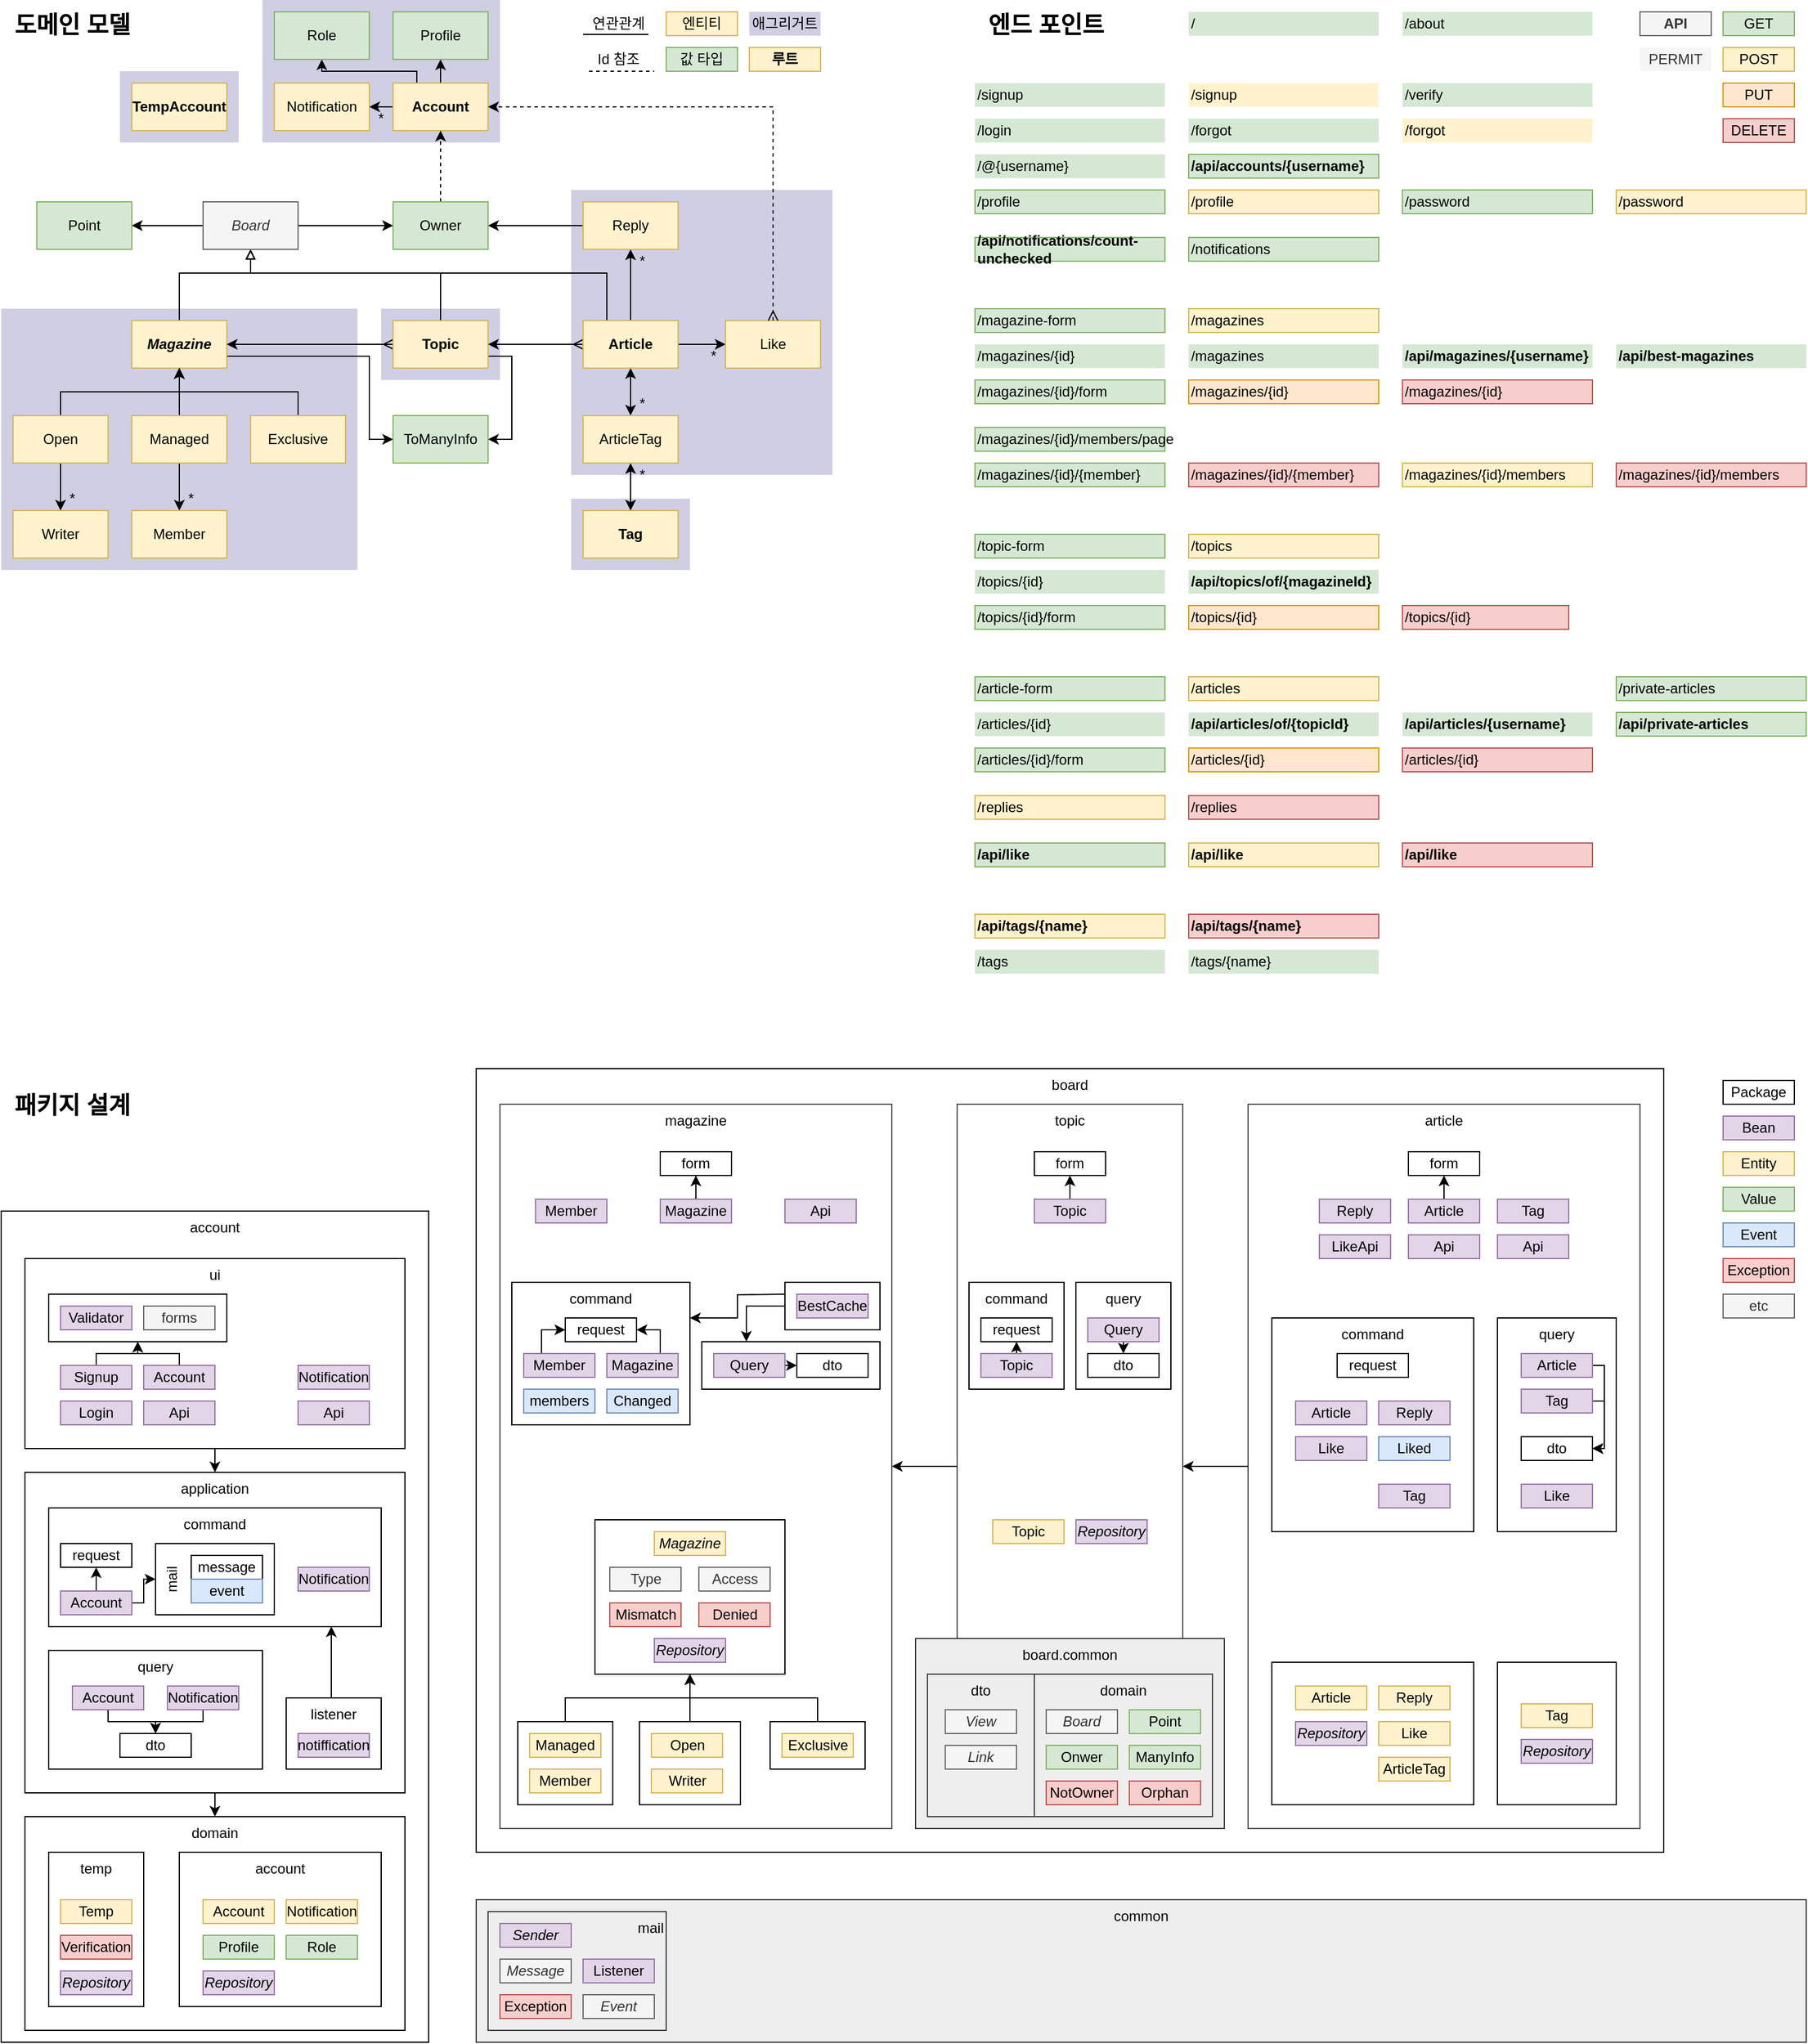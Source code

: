 <mxfile version="13.9.9" type="device"><diagram id="ZZNJzAvCKGJNHufnDKFV" name="Page-1"><mxGraphModel dx="1127" dy="630" grid="1" gridSize="10" guides="1" tooltips="1" connect="1" arrows="1" fold="1" page="1" pageScale="1" pageWidth="1600" pageHeight="900" math="0" shadow="0"><root><mxCell id="0"/><mxCell id="1" parent="0"/><mxCell id="pK3plaUY-_CS5rjRikKl-194" value="" style="rounded=0;whiteSpace=wrap;html=1;horizontal=1;verticalAlign=top;fillColor=#d0cee2;strokeColor=none;" parent="1" vertex="1"><mxGeometry x="260" y="40" width="200" height="120" as="geometry"/></mxCell><mxCell id="Lp5XusapAQbL7XT4OZvI-15" value="" style="rounded=0;whiteSpace=wrap;html=1;horizontal=1;verticalAlign=top;fillColor=#d0cee2;strokeColor=none;" parent="1" vertex="1"><mxGeometry x="520" y="460" width="100" height="60" as="geometry"/></mxCell><mxCell id="Lp5XusapAQbL7XT4OZvI-11" value="" style="rounded=0;whiteSpace=wrap;html=1;horizontal=1;verticalAlign=top;fillColor=#d0cee2;strokeColor=none;" parent="1" vertex="1"><mxGeometry x="520" y="200" width="220" height="240" as="geometry"/></mxCell><mxCell id="Lp5XusapAQbL7XT4OZvI-10" value="" style="rounded=0;whiteSpace=wrap;html=1;horizontal=1;verticalAlign=top;fillColor=#d0cee2;strokeColor=none;" parent="1" vertex="1"><mxGeometry x="360" y="300" width="100" height="60" as="geometry"/></mxCell><mxCell id="pK3plaUY-_CS5rjRikKl-26" value="board" style="rounded=0;whiteSpace=wrap;html=1;horizontal=1;verticalAlign=top;align=center;spacingLeft=0;" parent="1" vertex="1"><mxGeometry x="440" y="940" width="1000" height="660" as="geometry"/></mxCell><mxCell id="Lp5XusapAQbL7XT4OZvI-89" style="edgeStyle=orthogonalEdgeStyle;rounded=0;orthogonalLoop=1;jettySize=auto;html=1;exitX=0;exitY=0.5;exitDx=0;exitDy=0;entryX=1;entryY=0.5;entryDx=0;entryDy=0;startArrow=none;startFill=0;" parent="1" source="pK3plaUY-_CS5rjRikKl-41" target="pK3plaUY-_CS5rjRikKl-39" edge="1"><mxGeometry relative="1" as="geometry"/></mxCell><mxCell id="pK3plaUY-_CS5rjRikKl-41" value="topic" style="rounded=0;whiteSpace=wrap;html=1;horizontal=1;verticalAlign=top;opacity=70;" parent="1" vertex="1"><mxGeometry x="845" y="970" width="190" height="610" as="geometry"/></mxCell><mxCell id="pK3plaUY-_CS5rjRikKl-18" value="account" style="rounded=0;whiteSpace=wrap;html=1;horizontal=1;verticalAlign=top;" parent="1" vertex="1"><mxGeometry x="40" y="1060" width="360" height="700" as="geometry"/></mxCell><mxCell id="n-Appd4k0UnREagx-Lx7-6" value="application" style="rounded=0;whiteSpace=wrap;html=1;horizontal=1;verticalAlign=top;" parent="1" vertex="1"><mxGeometry x="60" y="1280" width="320" height="270" as="geometry"/></mxCell><mxCell id="5iCXmPPSmvp450GPV8Xc-37" value="query" style="rounded=0;whiteSpace=wrap;html=1;horizontal=1;verticalAlign=top;" parent="1" vertex="1"><mxGeometry x="80" y="1430" width="180" height="100" as="geometry"/></mxCell><mxCell id="5iCXmPPSmvp450GPV8Xc-36" style="edgeStyle=orthogonalEdgeStyle;rounded=0;orthogonalLoop=1;jettySize=auto;html=1;exitX=0.5;exitY=1;exitDx=0;exitDy=0;entryX=0.5;entryY=0;entryDx=0;entryDy=0;" parent="1" source="n-Appd4k0UnREagx-Lx7-6" target="pK3plaUY-_CS5rjRikKl-22" edge="1"><mxGeometry relative="1" as="geometry"/></mxCell><mxCell id="n-Appd4k0UnREagx-Lx7-7" value="command" style="rounded=0;whiteSpace=wrap;html=1;horizontal=1;verticalAlign=top;" parent="1" vertex="1"><mxGeometry x="80" y="1310" width="280" height="100" as="geometry"/></mxCell><mxCell id="Tngi1Fy2NmoNI1kwDpmV-29" value="" style="rounded=0;whiteSpace=wrap;html=1;horizontal=1;verticalAlign=top;fillColor=#d0cee2;strokeColor=none;" parent="1" vertex="1"><mxGeometry x="40" y="300" width="300" height="220" as="geometry"/></mxCell><mxCell id="pK3plaUY-_CS5rjRikKl-39" value="magazine" style="rounded=0;whiteSpace=wrap;html=1;horizontal=1;verticalAlign=top;opacity=70;" parent="1" vertex="1"><mxGeometry x="460" y="970" width="330" height="610" as="geometry"/></mxCell><mxCell id="pK3plaUY-_CS5rjRikKl-12" value="" style="rounded=0;whiteSpace=wrap;html=1;strokeColor=none;" parent="1" vertex="1"><mxGeometry x="1480" y="940" width="80" height="220" as="geometry"/></mxCell><mxCell id="bLUCcpAfqZSqvqKswfC0-164" style="edgeStyle=orthogonalEdgeStyle;rounded=0;orthogonalLoop=1;jettySize=auto;html=1;exitX=0.5;exitY=1;exitDx=0;exitDy=0;entryX=0.5;entryY=0;entryDx=0;entryDy=0;" parent="1" edge="1"><mxGeometry relative="1" as="geometry"><mxPoint x="690" y="165" as="sourcePoint"/></mxGeometry></mxCell><mxCell id="bLUCcpAfqZSqvqKswfC0-166" style="edgeStyle=orthogonalEdgeStyle;rounded=0;orthogonalLoop=1;jettySize=auto;html=1;exitX=0.5;exitY=1;exitDx=0;exitDy=0;entryX=0.5;entryY=0;entryDx=0;entryDy=0;" parent="1" edge="1"><mxGeometry relative="1" as="geometry"><mxPoint x="690" y="195" as="sourcePoint"/></mxGeometry></mxCell><mxCell id="pK3plaUY-_CS5rjRikKl-11" value="Bean" style="rounded=0;whiteSpace=wrap;html=1;strokeColor=#9673a6;fillColor=#e1d5e7;" parent="1" vertex="1"><mxGeometry x="1490" y="980" width="60" height="20" as="geometry"/></mxCell><mxCell id="pK3plaUY-_CS5rjRikKl-13" value="Exception" style="rounded=0;whiteSpace=wrap;html=1;strokeColor=#b85450;fillColor=#f8cecc;" parent="1" vertex="1"><mxGeometry x="1490" y="1100" width="60" height="20" as="geometry"/></mxCell><mxCell id="pK3plaUY-_CS5rjRikKl-14" value="Entity" style="rounded=0;whiteSpace=wrap;html=1;strokeColor=#d6b656;fillColor=#fff2cc;" parent="1" vertex="1"><mxGeometry x="1490" y="1010" width="60" height="20" as="geometry"/></mxCell><mxCell id="pK3plaUY-_CS5rjRikKl-15" value="Value" style="rounded=0;whiteSpace=wrap;html=1;strokeColor=#82b366;fillColor=#d5e8d4;" parent="1" vertex="1"><mxGeometry x="1490" y="1040" width="60" height="20" as="geometry"/></mxCell><mxCell id="pK3plaUY-_CS5rjRikKl-17" value="Event" style="rounded=0;whiteSpace=wrap;html=1;strokeColor=#6c8ebf;fillColor=#dae8fc;" parent="1" vertex="1"><mxGeometry x="1490" y="1070" width="60" height="20" as="geometry"/></mxCell><mxCell id="5iCXmPPSmvp450GPV8Xc-35" style="edgeStyle=orthogonalEdgeStyle;rounded=0;orthogonalLoop=1;jettySize=auto;html=1;exitX=0.5;exitY=1;exitDx=0;exitDy=0;entryX=0.5;entryY=0;entryDx=0;entryDy=0;" parent="1" source="pK3plaUY-_CS5rjRikKl-20" target="n-Appd4k0UnREagx-Lx7-6" edge="1"><mxGeometry relative="1" as="geometry"/></mxCell><mxCell id="pK3plaUY-_CS5rjRikKl-20" value="ui" style="rounded=0;whiteSpace=wrap;html=1;horizontal=1;verticalAlign=top;" parent="1" vertex="1"><mxGeometry x="60" y="1100" width="320" height="160" as="geometry"/></mxCell><mxCell id="pK3plaUY-_CS5rjRikKl-22" value="domain" style="rounded=0;whiteSpace=wrap;html=1;horizontal=1;verticalAlign=top;" parent="1" vertex="1"><mxGeometry x="60" y="1570" width="320" height="180" as="geometry"/></mxCell><mxCell id="Lp5XusapAQbL7XT4OZvI-90" style="edgeStyle=orthogonalEdgeStyle;rounded=0;orthogonalLoop=1;jettySize=auto;html=1;exitX=0;exitY=0.5;exitDx=0;exitDy=0;entryX=1;entryY=0.5;entryDx=0;entryDy=0;startArrow=none;startFill=0;" parent="1" source="pK3plaUY-_CS5rjRikKl-40" target="pK3plaUY-_CS5rjRikKl-41" edge="1"><mxGeometry relative="1" as="geometry"/></mxCell><mxCell id="pK3plaUY-_CS5rjRikKl-40" value="article" style="rounded=0;whiteSpace=wrap;html=1;horizontal=1;verticalAlign=top;opacity=70;" parent="1" vertex="1"><mxGeometry x="1090" y="970" width="330" height="610" as="geometry"/></mxCell><mxCell id="pK3plaUY-_CS5rjRikKl-42" value="board.common" style="rounded=0;whiteSpace=wrap;html=1;horizontal=1;verticalAlign=top;fillColor=#eeeeee;strokeColor=#36393d;" parent="1" vertex="1"><mxGeometry x="810" y="1420" width="260" height="160" as="geometry"/></mxCell><mxCell id="pK3plaUY-_CS5rjRikKl-45" value="Login" style="rounded=0;whiteSpace=wrap;html=1;strokeColor=#9673a6;fillColor=#e1d5e7;" parent="1" vertex="1"><mxGeometry x="90" y="1220" width="60" height="20" as="geometry"/></mxCell><mxCell id="Lp5XusapAQbL7XT4OZvI-24" style="edgeStyle=orthogonalEdgeStyle;rounded=0;orthogonalLoop=1;jettySize=auto;html=1;exitX=0.5;exitY=0;exitDx=0;exitDy=0;entryX=0.5;entryY=1;entryDx=0;entryDy=0;startArrow=none;startFill=0;" parent="1" source="pK3plaUY-_CS5rjRikKl-46" target="5iCXmPPSmvp450GPV8Xc-2" edge="1"><mxGeometry relative="1" as="geometry"><Array as="points"><mxPoint x="190" y="1180"/><mxPoint x="155" y="1180"/></Array></mxGeometry></mxCell><mxCell id="pK3plaUY-_CS5rjRikKl-46" value="Account" style="rounded=0;whiteSpace=wrap;html=1;strokeColor=#9673a6;fillColor=#e1d5e7;" parent="1" vertex="1"><mxGeometry x="160" y="1190" width="60" height="20" as="geometry"/></mxCell><mxCell id="5iCXmPPSmvp450GPV8Xc-10" style="edgeStyle=orthogonalEdgeStyle;rounded=0;orthogonalLoop=1;jettySize=auto;html=1;exitX=0.5;exitY=0;exitDx=0;exitDy=0;entryX=0.5;entryY=1;entryDx=0;entryDy=0;" parent="1" source="pK3plaUY-_CS5rjRikKl-51" target="5iCXmPPSmvp450GPV8Xc-5" edge="1"><mxGeometry relative="1" as="geometry"/></mxCell><mxCell id="Lp5XusapAQbL7XT4OZvI-49" style="edgeStyle=orthogonalEdgeStyle;rounded=0;orthogonalLoop=1;jettySize=auto;html=1;exitX=1;exitY=0.5;exitDx=0;exitDy=0;entryX=0;entryY=0.5;entryDx=0;entryDy=0;startArrow=none;startFill=0;" parent="1" source="pK3plaUY-_CS5rjRikKl-51" target="Lp5XusapAQbL7XT4OZvI-45" edge="1"><mxGeometry relative="1" as="geometry"><Array as="points"><mxPoint x="160" y="1390"/><mxPoint x="160" y="1370"/></Array></mxGeometry></mxCell><mxCell id="pK3plaUY-_CS5rjRikKl-51" value="Account" style="rounded=0;whiteSpace=wrap;html=1;strokeColor=#9673a6;fillColor=#e1d5e7;" parent="1" vertex="1"><mxGeometry x="90" y="1380" width="60" height="20" as="geometry"/></mxCell><mxCell id="pK3plaUY-_CS5rjRikKl-57" value="temp" style="rounded=0;whiteSpace=wrap;html=1;horizontal=1;verticalAlign=top;" parent="1" vertex="1"><mxGeometry x="80" y="1600" width="80" height="130" as="geometry"/></mxCell><mxCell id="pK3plaUY-_CS5rjRikKl-58" value="account" style="rounded=0;whiteSpace=wrap;html=1;horizontal=1;verticalAlign=top;" parent="1" vertex="1"><mxGeometry x="190" y="1600" width="170" height="130" as="geometry"/></mxCell><mxCell id="pK3plaUY-_CS5rjRikKl-59" value="Repository" style="rounded=0;whiteSpace=wrap;html=1;strokeColor=#9673a6;fillColor=#e1d5e7;fontStyle=2" parent="1" vertex="1"><mxGeometry x="90" y="1700" width="60" height="20" as="geometry"/></mxCell><mxCell id="pK3plaUY-_CS5rjRikKl-60" value="Temp" style="rounded=0;whiteSpace=wrap;html=1;strokeColor=#d6b656;fillColor=#fff2cc;" parent="1" vertex="1"><mxGeometry x="90" y="1640" width="60" height="20" as="geometry"/></mxCell><mxCell id="pK3plaUY-_CS5rjRikKl-61" value="Verification" style="rounded=0;whiteSpace=wrap;html=1;strokeColor=#b85450;fillColor=#f8cecc;" parent="1" vertex="1"><mxGeometry x="90" y="1670" width="60" height="20" as="geometry"/></mxCell><mxCell id="pK3plaUY-_CS5rjRikKl-64" value="Repository" style="rounded=0;whiteSpace=wrap;html=1;strokeColor=#9673a6;fillColor=#e1d5e7;fontStyle=2" parent="1" vertex="1"><mxGeometry x="210" y="1700" width="60" height="20" as="geometry"/></mxCell><mxCell id="pK3plaUY-_CS5rjRikKl-65" value="Account" style="rounded=0;whiteSpace=wrap;html=1;strokeColor=#d6b656;fillColor=#fff2cc;" parent="1" vertex="1"><mxGeometry x="210" y="1640" width="60" height="20" as="geometry"/></mxCell><mxCell id="pK3plaUY-_CS5rjRikKl-72" value="Role" style="rounded=0;whiteSpace=wrap;html=1;strokeColor=#82b366;fillColor=#d5e8d4;" parent="1" vertex="1"><mxGeometry x="280" y="1670" width="60" height="20" as="geometry"/></mxCell><mxCell id="pK3plaUY-_CS5rjRikKl-73" value="Profile" style="rounded=0;whiteSpace=wrap;html=1;strokeColor=#82b366;fillColor=#d5e8d4;" parent="1" vertex="1"><mxGeometry x="210" y="1670" width="60" height="20" as="geometry"/></mxCell><mxCell id="5iCXmPPSmvp450GPV8Xc-41" style="edgeStyle=orthogonalEdgeStyle;rounded=0;orthogonalLoop=1;jettySize=auto;html=1;exitX=0.5;exitY=0;exitDx=0;exitDy=0;entryX=0.5;entryY=1;entryDx=0;entryDy=0;" parent="1" source="pK3plaUY-_CS5rjRikKl-81" target="pK3plaUY-_CS5rjRikKl-85" edge="1"><mxGeometry relative="1" as="geometry"/></mxCell><mxCell id="pK3plaUY-_CS5rjRikKl-81" value="Magazine" style="rounded=0;whiteSpace=wrap;html=1;strokeColor=#9673a6;fillColor=#e1d5e7;" parent="1" vertex="1"><mxGeometry x="595" y="1050" width="60" height="20" as="geometry"/></mxCell><mxCell id="5iCXmPPSmvp450GPV8Xc-93" style="edgeStyle=orthogonalEdgeStyle;rounded=0;orthogonalLoop=1;jettySize=auto;html=1;exitX=0.5;exitY=0;exitDx=0;exitDy=0;entryX=0.5;entryY=1;entryDx=0;entryDy=0;" parent="1" source="pK3plaUY-_CS5rjRikKl-82" target="pK3plaUY-_CS5rjRikKl-86" edge="1"><mxGeometry relative="1" as="geometry"/></mxCell><mxCell id="pK3plaUY-_CS5rjRikKl-82" value="Topic" style="rounded=0;whiteSpace=wrap;html=1;strokeColor=#9673a6;fillColor=#e1d5e7;" parent="1" vertex="1"><mxGeometry x="910" y="1050" width="60" height="20" as="geometry"/></mxCell><mxCell id="5iCXmPPSmvp450GPV8Xc-94" style="edgeStyle=orthogonalEdgeStyle;rounded=0;orthogonalLoop=1;jettySize=auto;html=1;exitX=0.5;exitY=0;exitDx=0;exitDy=0;entryX=0.5;entryY=1;entryDx=0;entryDy=0;" parent="1" source="pK3plaUY-_CS5rjRikKl-83" target="pK3plaUY-_CS5rjRikKl-87" edge="1"><mxGeometry relative="1" as="geometry"/></mxCell><mxCell id="pK3plaUY-_CS5rjRikKl-83" value="Article" style="rounded=0;whiteSpace=wrap;html=1;strokeColor=#9673a6;fillColor=#e1d5e7;" parent="1" vertex="1"><mxGeometry x="1225" y="1050" width="60" height="20" as="geometry"/></mxCell><mxCell id="pK3plaUY-_CS5rjRikKl-84" value="Reply" style="rounded=0;whiteSpace=wrap;html=1;strokeColor=#9673a6;fillColor=#e1d5e7;" parent="1" vertex="1"><mxGeometry x="1150" y="1050" width="60" height="20" as="geometry"/></mxCell><mxCell id="pK3plaUY-_CS5rjRikKl-85" value="form" style="rounded=0;whiteSpace=wrap;html=1;" parent="1" vertex="1"><mxGeometry x="595" y="1010" width="60" height="20" as="geometry"/></mxCell><mxCell id="pK3plaUY-_CS5rjRikKl-86" value="form" style="rounded=0;whiteSpace=wrap;html=1;" parent="1" vertex="1"><mxGeometry x="910" y="1010" width="60" height="20" as="geometry"/></mxCell><mxCell id="pK3plaUY-_CS5rjRikKl-87" value="form" style="rounded=0;whiteSpace=wrap;html=1;" parent="1" vertex="1"><mxGeometry x="1225" y="1010" width="60" height="20" as="geometry"/></mxCell><mxCell id="pK3plaUY-_CS5rjRikKl-97" value="Topic" style="rounded=0;whiteSpace=wrap;html=1;strokeColor=#d6b656;fillColor=#fff2cc;" parent="1" vertex="1"><mxGeometry x="875" y="1320" width="60" height="20" as="geometry"/></mxCell><mxCell id="pK3plaUY-_CS5rjRikKl-102" value="Repository" style="rounded=0;whiteSpace=wrap;html=1;strokeColor=#9673a6;fillColor=#e1d5e7;fontStyle=2" parent="1" vertex="1"><mxGeometry x="945" y="1320" width="60" height="20" as="geometry"/></mxCell><mxCell id="Tngi1Fy2NmoNI1kwDpmV-25" style="edgeStyle=orthogonalEdgeStyle;rounded=0;orthogonalLoop=1;jettySize=auto;html=1;exitX=0.5;exitY=0;exitDx=0;exitDy=0;entryX=0.5;entryY=1;entryDx=0;entryDy=0;endArrow=block;endFill=0;" parent="1" source="pK3plaUY-_CS5rjRikKl-156" target="Tngi1Fy2NmoNI1kwDpmV-22" edge="1"><mxGeometry relative="1" as="geometry"><Array as="points"><mxPoint x="190" y="270"/><mxPoint x="250" y="270"/></Array></mxGeometry></mxCell><mxCell id="Lp5XusapAQbL7XT4OZvI-6" style="edgeStyle=orthogonalEdgeStyle;rounded=0;orthogonalLoop=1;jettySize=auto;html=1;exitX=1;exitY=0.75;exitDx=0;exitDy=0;entryX=0;entryY=0.5;entryDx=0;entryDy=0;startArrow=none;startFill=0;" parent="1" source="pK3plaUY-_CS5rjRikKl-156" target="w7T1JRzFDScQoqZ_-cZy-49" edge="1"><mxGeometry relative="1" as="geometry"><Array as="points"><mxPoint x="350" y="340"/><mxPoint x="350" y="410"/></Array></mxGeometry></mxCell><mxCell id="pK3plaUY-_CS5rjRikKl-156" value="Magazine" style="rounded=0;whiteSpace=wrap;html=1;strokeColor=#d6b656;fillColor=#fff2cc;fontStyle=3" parent="1" vertex="1"><mxGeometry x="150" y="310" width="80" height="40" as="geometry"/></mxCell><mxCell id="pK3plaUY-_CS5rjRikKl-162" style="edgeStyle=orthogonalEdgeStyle;rounded=0;orthogonalLoop=1;jettySize=auto;html=1;exitX=0;exitY=0.5;exitDx=0;exitDy=0;entryX=1;entryY=0.5;entryDx=0;entryDy=0;startArrow=ERmany;startFill=0;" parent="1" source="pK3plaUY-_CS5rjRikKl-157" target="pK3plaUY-_CS5rjRikKl-156" edge="1"><mxGeometry relative="1" as="geometry"/></mxCell><mxCell id="Tngi1Fy2NmoNI1kwDpmV-26" style="edgeStyle=orthogonalEdgeStyle;rounded=0;orthogonalLoop=1;jettySize=auto;html=1;exitX=0.5;exitY=0;exitDx=0;exitDy=0;entryX=0.5;entryY=1;entryDx=0;entryDy=0;endArrow=block;endFill=0;" parent="1" source="pK3plaUY-_CS5rjRikKl-157" target="Tngi1Fy2NmoNI1kwDpmV-22" edge="1"><mxGeometry relative="1" as="geometry"><Array as="points"><mxPoint x="410" y="270"/><mxPoint x="250" y="270"/></Array></mxGeometry></mxCell><mxCell id="Lp5XusapAQbL7XT4OZvI-7" style="edgeStyle=orthogonalEdgeStyle;rounded=0;orthogonalLoop=1;jettySize=auto;html=1;exitX=1;exitY=0.75;exitDx=0;exitDy=0;entryX=1;entryY=0.5;entryDx=0;entryDy=0;startArrow=none;startFill=0;" parent="1" source="pK3plaUY-_CS5rjRikKl-157" target="w7T1JRzFDScQoqZ_-cZy-49" edge="1"><mxGeometry relative="1" as="geometry"/></mxCell><mxCell id="pK3plaUY-_CS5rjRikKl-157" value="Topic" style="rounded=0;whiteSpace=wrap;html=1;strokeColor=#d6b656;fillColor=#fff2cc;fontStyle=1" parent="1" vertex="1"><mxGeometry x="370" y="310" width="80" height="40" as="geometry"/></mxCell><mxCell id="pK3plaUY-_CS5rjRikKl-164" style="edgeStyle=orthogonalEdgeStyle;rounded=0;orthogonalLoop=1;jettySize=auto;html=1;exitX=0;exitY=0.5;exitDx=0;exitDy=0;entryX=1;entryY=0.5;entryDx=0;entryDy=0;startArrow=ERmany;startFill=0;" parent="1" source="pK3plaUY-_CS5rjRikKl-158" target="pK3plaUY-_CS5rjRikKl-157" edge="1"><mxGeometry relative="1" as="geometry"/></mxCell><mxCell id="pK3plaUY-_CS5rjRikKl-186" style="edgeStyle=orthogonalEdgeStyle;rounded=0;orthogonalLoop=1;jettySize=auto;html=1;exitX=1;exitY=0.5;exitDx=0;exitDy=0;entryX=0;entryY=0.5;entryDx=0;entryDy=0;startArrow=none;startFill=0;" parent="1" source="pK3plaUY-_CS5rjRikKl-158" target="pK3plaUY-_CS5rjRikKl-159" edge="1"><mxGeometry relative="1" as="geometry"/></mxCell><mxCell id="Tngi1Fy2NmoNI1kwDpmV-27" style="edgeStyle=orthogonalEdgeStyle;rounded=0;orthogonalLoop=1;jettySize=auto;html=1;exitX=0.25;exitY=0;exitDx=0;exitDy=0;entryX=0.5;entryY=1;entryDx=0;entryDy=0;endArrow=block;endFill=0;" parent="1" source="pK3plaUY-_CS5rjRikKl-158" target="Tngi1Fy2NmoNI1kwDpmV-22" edge="1"><mxGeometry relative="1" as="geometry"><Array as="points"><mxPoint x="550" y="270"/><mxPoint x="250" y="270"/></Array></mxGeometry></mxCell><mxCell id="Lp5XusapAQbL7XT4OZvI-1" style="edgeStyle=orthogonalEdgeStyle;rounded=0;orthogonalLoop=1;jettySize=auto;html=1;exitX=0.5;exitY=0;exitDx=0;exitDy=0;entryX=0.5;entryY=1;entryDx=0;entryDy=0;" parent="1" source="pK3plaUY-_CS5rjRikKl-158" target="pK3plaUY-_CS5rjRikKl-171" edge="1"><mxGeometry relative="1" as="geometry"/></mxCell><mxCell id="Lp5XusapAQbL7XT4OZvI-13" style="edgeStyle=orthogonalEdgeStyle;rounded=0;orthogonalLoop=1;jettySize=auto;html=1;exitX=0.5;exitY=1;exitDx=0;exitDy=0;entryX=0.5;entryY=0;entryDx=0;entryDy=0;startArrow=classic;startFill=1;" parent="1" source="pK3plaUY-_CS5rjRikKl-158" target="pK3plaUY-_CS5rjRikKl-174" edge="1"><mxGeometry relative="1" as="geometry"/></mxCell><mxCell id="pK3plaUY-_CS5rjRikKl-158" value="Article" style="rounded=0;whiteSpace=wrap;html=1;strokeColor=#d6b656;fillColor=#fff2cc;fontStyle=1" parent="1" vertex="1"><mxGeometry x="530" y="310" width="80" height="40" as="geometry"/></mxCell><mxCell id="pK3plaUY-_CS5rjRikKl-159" value="Like" style="rounded=0;whiteSpace=wrap;html=1;strokeColor=#d6b656;fillColor=#fff2cc;" parent="1" vertex="1"><mxGeometry x="650" y="310" width="80" height="40" as="geometry"/></mxCell><mxCell id="w7T1JRzFDScQoqZ_-cZy-60" style="edgeStyle=orthogonalEdgeStyle;rounded=0;orthogonalLoop=1;jettySize=auto;html=1;exitX=0.5;exitY=0;exitDx=0;exitDy=0;entryX=0.5;entryY=1;entryDx=0;entryDy=0;startArrow=none;startFill=0;endArrow=classic;endFill=1;" parent="1" source="pK3plaUY-_CS5rjRikKl-166" target="w7T1JRzFDScQoqZ_-cZy-46" edge="1"><mxGeometry relative="1" as="geometry"/></mxCell><mxCell id="Lp5XusapAQbL7XT4OZvI-17" style="edgeStyle=orthogonalEdgeStyle;rounded=0;orthogonalLoop=1;jettySize=auto;html=1;exitX=0;exitY=0.5;exitDx=0;exitDy=0;entryX=1;entryY=0.5;entryDx=0;entryDy=0;startArrow=none;startFill=0;" parent="1" source="pK3plaUY-_CS5rjRikKl-166" target="pK3plaUY-_CS5rjRikKl-170" edge="1"><mxGeometry relative="1" as="geometry"/></mxCell><mxCell id="Lp5XusapAQbL7XT4OZvI-20" style="edgeStyle=orthogonalEdgeStyle;rounded=0;orthogonalLoop=1;jettySize=auto;html=1;exitX=0.25;exitY=0;exitDx=0;exitDy=0;entryX=0.5;entryY=1;entryDx=0;entryDy=0;startArrow=none;startFill=0;" parent="1" source="pK3plaUY-_CS5rjRikKl-166" target="Lp5XusapAQbL7XT4OZvI-19" edge="1"><mxGeometry relative="1" as="geometry"><Array as="points"><mxPoint x="390" y="100"/><mxPoint x="310" y="100"/></Array></mxGeometry></mxCell><mxCell id="pK3plaUY-_CS5rjRikKl-166" value="Account" style="rounded=0;whiteSpace=wrap;html=1;strokeColor=#d6b656;fillColor=#fff2cc;fontStyle=1" parent="1" vertex="1"><mxGeometry x="370" y="110" width="80" height="40" as="geometry"/></mxCell><mxCell id="pK3plaUY-_CS5rjRikKl-170" value="Notification" style="rounded=0;whiteSpace=wrap;html=1;strokeColor=#d6b656;fillColor=#fff2cc;fontStyle=0" parent="1" vertex="1"><mxGeometry x="270" y="110" width="80" height="40" as="geometry"/></mxCell><mxCell id="pK3plaUY-_CS5rjRikKl-190" style="edgeStyle=orthogonalEdgeStyle;rounded=0;orthogonalLoop=1;jettySize=auto;html=1;exitX=0.5;exitY=0;exitDx=0;exitDy=0;startArrow=ERmany;startFill=0;entryX=1;entryY=0.5;entryDx=0;entryDy=0;dashed=1;" parent="1" source="pK3plaUY-_CS5rjRikKl-159" target="pK3plaUY-_CS5rjRikKl-166" edge="1"><mxGeometry relative="1" as="geometry"><mxPoint x="510" y="130.353" as="targetPoint"/></mxGeometry></mxCell><mxCell id="Lp5XusapAQbL7XT4OZvI-12" style="edgeStyle=orthogonalEdgeStyle;rounded=0;orthogonalLoop=1;jettySize=auto;html=1;exitX=0;exitY=0.5;exitDx=0;exitDy=0;entryX=1;entryY=0.5;entryDx=0;entryDy=0;startArrow=none;startFill=0;" parent="1" source="pK3plaUY-_CS5rjRikKl-171" target="Tngi1Fy2NmoNI1kwDpmV-23" edge="1"><mxGeometry relative="1" as="geometry"/></mxCell><mxCell id="pK3plaUY-_CS5rjRikKl-171" value="Reply" style="rounded=0;whiteSpace=wrap;html=1;strokeColor=#d6b656;fillColor=#fff2cc;fontStyle=0" parent="1" vertex="1"><mxGeometry x="530" y="210" width="80" height="40" as="geometry"/></mxCell><mxCell id="pK3plaUY-_CS5rjRikKl-172" value="Tag" style="rounded=0;whiteSpace=wrap;html=1;strokeColor=#d6b656;fillColor=#fff2cc;fontStyle=1" parent="1" vertex="1"><mxGeometry x="530" y="470" width="80" height="40" as="geometry"/></mxCell><mxCell id="Lp5XusapAQbL7XT4OZvI-14" style="edgeStyle=orthogonalEdgeStyle;rounded=0;orthogonalLoop=1;jettySize=auto;html=1;exitX=0.5;exitY=1;exitDx=0;exitDy=0;entryX=0.5;entryY=0;entryDx=0;entryDy=0;startArrow=classic;startFill=1;" parent="1" source="pK3plaUY-_CS5rjRikKl-174" target="pK3plaUY-_CS5rjRikKl-172" edge="1"><mxGeometry relative="1" as="geometry"/></mxCell><mxCell id="pK3plaUY-_CS5rjRikKl-174" value="ArticleTag" style="rounded=0;whiteSpace=wrap;html=1;strokeColor=#d6b656;fillColor=#fff2cc;" parent="1" vertex="1"><mxGeometry x="530" y="390" width="80" height="40" as="geometry"/></mxCell><mxCell id="pK3plaUY-_CS5rjRikKl-203" value="" style="rounded=0;whiteSpace=wrap;html=1;horizontal=1;verticalAlign=top;strokeColor=none;" parent="1" vertex="1"><mxGeometry x="520" y="40" width="220" height="70" as="geometry"/></mxCell><mxCell id="pK3plaUY-_CS5rjRikKl-206" value="연관관계" style="rounded=0;whiteSpace=wrap;html=1;strokeColor=none;" parent="1" vertex="1"><mxGeometry x="530" y="50" width="60" height="20" as="geometry"/></mxCell><mxCell id="pK3plaUY-_CS5rjRikKl-207" value="Id 참조" style="rounded=0;whiteSpace=wrap;html=1;dashed=1;strokeColor=none;fillColor=none;" parent="1" vertex="1"><mxGeometry x="530" y="80" width="60" height="20" as="geometry"/></mxCell><mxCell id="pK3plaUY-_CS5rjRikKl-209" value="값 타입" style="rounded=0;whiteSpace=wrap;html=1;fontStyle=0;fillColor=#d5e8d4;strokeColor=#82b366;" parent="1" vertex="1"><mxGeometry x="600" y="80" width="60" height="20" as="geometry"/></mxCell><mxCell id="Lp5XusapAQbL7XT4OZvI-23" style="edgeStyle=orthogonalEdgeStyle;rounded=0;orthogonalLoop=1;jettySize=auto;html=1;exitX=0.5;exitY=0;exitDx=0;exitDy=0;entryX=0.5;entryY=1;entryDx=0;entryDy=0;startArrow=none;startFill=0;" parent="1" source="n-Appd4k0UnREagx-Lx7-1" target="5iCXmPPSmvp450GPV8Xc-2" edge="1"><mxGeometry relative="1" as="geometry"><Array as="points"><mxPoint x="120" y="1180"/><mxPoint x="155" y="1180"/></Array></mxGeometry></mxCell><mxCell id="n-Appd4k0UnREagx-Lx7-1" value="Signup" style="rounded=0;whiteSpace=wrap;html=1;strokeColor=#9673a6;fillColor=#e1d5e7;" parent="1" vertex="1"><mxGeometry x="90" y="1190" width="60" height="20" as="geometry"/></mxCell><mxCell id="n-Appd4k0UnREagx-Lx7-2" value="Api" style="rounded=0;whiteSpace=wrap;html=1;strokeColor=#9673a6;fillColor=#e1d5e7;" parent="1" vertex="1"><mxGeometry x="160" y="1220" width="60" height="20" as="geometry"/></mxCell><mxCell id="n-Appd4k0UnREagx-Lx7-8" value="엔티티" style="rounded=0;whiteSpace=wrap;html=1;fontStyle=0;fillColor=#fff2cc;strokeColor=#d6b656;" parent="1" vertex="1"><mxGeometry x="600" y="50" width="60" height="20" as="geometry"/></mxCell><mxCell id="-p5i-w1jWa-K4ddAnB04-5" value="" style="rounded=0;whiteSpace=wrap;html=1;horizontal=1;verticalAlign=top;strokeColor=none;" parent="1" vertex="1"><mxGeometry x="1410" y="40" width="150" height="130" as="geometry"/></mxCell><mxCell id="-p5i-w1jWa-K4ddAnB04-6" value="GET" style="rounded=0;whiteSpace=wrap;html=1;fillColor=#d5e8d4;strokeColor=#82b366;" parent="1" vertex="1"><mxGeometry x="1490" y="50" width="60" height="20" as="geometry"/></mxCell><mxCell id="-p5i-w1jWa-K4ddAnB04-7" value="POST" style="rounded=0;whiteSpace=wrap;html=1;fillColor=#fff2cc;strokeColor=#d6b656;" parent="1" vertex="1"><mxGeometry x="1490" y="80" width="60" height="20" as="geometry"/></mxCell><mxCell id="-p5i-w1jWa-K4ddAnB04-8" value="PUT" style="rounded=0;whiteSpace=wrap;html=1;fontStyle=0;fillColor=#ffe6cc;strokeColor=#d79b00;" parent="1" vertex="1"><mxGeometry x="1490" y="110" width="60" height="20" as="geometry"/></mxCell><mxCell id="-p5i-w1jWa-K4ddAnB04-9" value="API" style="rounded=0;whiteSpace=wrap;html=1;fontStyle=1;fillColor=#f5f5f5;strokeColor=#666666;fontColor=#333333;" parent="1" vertex="1"><mxGeometry x="1420" y="50" width="60" height="20" as="geometry"/></mxCell><mxCell id="-p5i-w1jWa-K4ddAnB04-10" value="DELETE" style="rounded=0;whiteSpace=wrap;html=1;fontStyle=0;fillColor=#f8cecc;strokeColor=#b85450;" parent="1" vertex="1"><mxGeometry x="1490" y="140" width="60" height="20" as="geometry"/></mxCell><mxCell id="Tngi1Fy2NmoNI1kwDpmV-1" value="Package" style="rounded=0;whiteSpace=wrap;html=1;" parent="1" vertex="1"><mxGeometry x="1490" y="950" width="60" height="20" as="geometry"/></mxCell><mxCell id="Tngi1Fy2NmoNI1kwDpmV-2" value="etc" style="rounded=0;whiteSpace=wrap;html=1;strokeColor=#666666;fillColor=#f5f5f5;fontColor=#333333;" parent="1" vertex="1"><mxGeometry x="1490" y="1130" width="60" height="20" as="geometry"/></mxCell><mxCell id="Tngi1Fy2NmoNI1kwDpmV-24" style="edgeStyle=orthogonalEdgeStyle;rounded=0;orthogonalLoop=1;jettySize=auto;html=1;exitX=1;exitY=0.5;exitDx=0;exitDy=0;entryX=0;entryY=0.5;entryDx=0;entryDy=0;" parent="1" source="Tngi1Fy2NmoNI1kwDpmV-22" target="Tngi1Fy2NmoNI1kwDpmV-23" edge="1"><mxGeometry relative="1" as="geometry"/></mxCell><mxCell id="w7T1JRzFDScQoqZ_-cZy-41" style="edgeStyle=orthogonalEdgeStyle;rounded=0;orthogonalLoop=1;jettySize=auto;html=1;exitX=0;exitY=0.5;exitDx=0;exitDy=0;entryX=1;entryY=0.5;entryDx=0;entryDy=0;startArrow=none;startFill=0;endArrow=classic;endFill=1;" parent="1" source="Tngi1Fy2NmoNI1kwDpmV-22" target="w7T1JRzFDScQoqZ_-cZy-40" edge="1"><mxGeometry relative="1" as="geometry"/></mxCell><mxCell id="Tngi1Fy2NmoNI1kwDpmV-22" value="Board" style="rounded=0;whiteSpace=wrap;html=1;strokeColor=#666666;fillColor=#f5f5f5;fontStyle=2;fontColor=#333333;" parent="1" vertex="1"><mxGeometry x="210" y="210" width="80" height="40" as="geometry"/></mxCell><mxCell id="Tngi1Fy2NmoNI1kwDpmV-28" style="edgeStyle=orthogonalEdgeStyle;rounded=0;orthogonalLoop=1;jettySize=auto;html=1;exitX=0.5;exitY=0;exitDx=0;exitDy=0;endArrow=classic;endFill=1;dashed=1;" parent="1" source="Tngi1Fy2NmoNI1kwDpmV-23" target="pK3plaUY-_CS5rjRikKl-166" edge="1"><mxGeometry relative="1" as="geometry"/></mxCell><mxCell id="Tngi1Fy2NmoNI1kwDpmV-23" value="Owner" style="rounded=0;whiteSpace=wrap;html=1;strokeColor=#82b366;fillColor=#d5e8d4;fontStyle=0" parent="1" vertex="1"><mxGeometry x="370" y="210" width="80" height="40" as="geometry"/></mxCell><mxCell id="Tngi1Fy2NmoNI1kwDpmV-32" value="*" style="rounded=0;whiteSpace=wrap;html=1;dashed=1;strokeColor=none;fillColor=none;" parent="1" vertex="1"><mxGeometry x="630" y="330" width="20" height="20" as="geometry"/></mxCell><mxCell id="Tngi1Fy2NmoNI1kwDpmV-33" value="*" style="rounded=0;whiteSpace=wrap;html=1;dashed=1;strokeColor=none;fillColor=none;" parent="1" vertex="1"><mxGeometry x="90" y="450" width="20" height="20" as="geometry"/></mxCell><mxCell id="Tngi1Fy2NmoNI1kwDpmV-36" value="" style="endArrow=none;html=1;dashed=1;" parent="1" edge="1"><mxGeometry width="50" height="50" relative="1" as="geometry"><mxPoint x="535" y="100" as="sourcePoint"/><mxPoint x="590" y="100" as="targetPoint"/></mxGeometry></mxCell><mxCell id="Tngi1Fy2NmoNI1kwDpmV-37" value="" style="endArrow=none;html=1;" parent="1" edge="1"><mxGeometry width="50" height="50" relative="1" as="geometry"><mxPoint x="530" y="69" as="sourcePoint"/><mxPoint x="585" y="69" as="targetPoint"/></mxGeometry></mxCell><mxCell id="Tngi1Fy2NmoNI1kwDpmV-39" value="Api" style="rounded=0;whiteSpace=wrap;html=1;strokeColor=#9673a6;fillColor=#e1d5e7;" parent="1" vertex="1"><mxGeometry x="1225" y="1080" width="60" height="20" as="geometry"/></mxCell><mxCell id="Tngi1Fy2NmoNI1kwDpmV-40" value="Api" style="rounded=0;whiteSpace=wrap;html=1;strokeColor=#9673a6;fillColor=#e1d5e7;" parent="1" vertex="1"><mxGeometry x="700" y="1050" width="60" height="20" as="geometry"/></mxCell><mxCell id="5iCXmPPSmvp450GPV8Xc-1" value="Member" style="rounded=0;whiteSpace=wrap;html=1;strokeColor=#9673a6;fillColor=#e1d5e7;" parent="1" vertex="1"><mxGeometry x="490" y="1050" width="60" height="20" as="geometry"/></mxCell><mxCell id="5iCXmPPSmvp450GPV8Xc-2" value="" style="rounded=0;whiteSpace=wrap;html=1;horizontal=0;verticalAlign=top;" parent="1" vertex="1"><mxGeometry x="80" y="1130" width="150" height="40" as="geometry"/></mxCell><mxCell id="pK3plaUY-_CS5rjRikKl-48" value="forms" style="rounded=0;whiteSpace=wrap;html=1;strokeColor=#666666;fillColor=#f5f5f5;fontColor=#333333;" parent="1" vertex="1"><mxGeometry x="160" y="1140" width="60" height="20" as="geometry"/></mxCell><mxCell id="pK3plaUY-_CS5rjRikKl-47" value="Validator" style="rounded=0;whiteSpace=wrap;html=1;strokeColor=#9673a6;fillColor=#e1d5e7;" parent="1" vertex="1"><mxGeometry x="90" y="1140" width="60" height="20" as="geometry"/></mxCell><mxCell id="5iCXmPPSmvp450GPV8Xc-5" value="request" style="rounded=0;whiteSpace=wrap;html=1;horizontal=1;verticalAlign=middle;" parent="1" vertex="1"><mxGeometry x="90" y="1340" width="60" height="20" as="geometry"/></mxCell><mxCell id="Lp5XusapAQbL7XT4OZvI-50" style="edgeStyle=orthogonalEdgeStyle;rounded=0;orthogonalLoop=1;jettySize=auto;html=1;exitX=0.5;exitY=1;exitDx=0;exitDy=0;entryX=0.5;entryY=0;entryDx=0;entryDy=0;startArrow=none;startFill=0;" parent="1" source="n-Appd4k0UnREagx-Lx7-3" target="5iCXmPPSmvp450GPV8Xc-33" edge="1"><mxGeometry relative="1" as="geometry"><Array as="points"><mxPoint x="210" y="1490"/><mxPoint x="170" y="1490"/></Array></mxGeometry></mxCell><mxCell id="n-Appd4k0UnREagx-Lx7-3" value="Notification" style="rounded=0;whiteSpace=wrap;html=1;strokeColor=#9673a6;fillColor=#e1d5e7;" parent="1" vertex="1"><mxGeometry x="180" y="1460" width="60" height="20" as="geometry"/></mxCell><mxCell id="5iCXmPPSmvp450GPV8Xc-33" value="dto" style="rounded=0;whiteSpace=wrap;html=1;horizontal=1;verticalAlign=middle;" parent="1" vertex="1"><mxGeometry x="140" y="1500" width="60" height="20" as="geometry"/></mxCell><mxCell id="5iCXmPPSmvp450GPV8Xc-52" value="command" style="rounded=0;whiteSpace=wrap;html=1;horizontal=1;verticalAlign=top;" parent="1" vertex="1"><mxGeometry x="470" y="1120" width="150" height="120" as="geometry"/></mxCell><mxCell id="5iCXmPPSmvp450GPV8Xc-53" value="" style="rounded=0;whiteSpace=wrap;html=1;horizontal=1;verticalAlign=top;" parent="1" vertex="1"><mxGeometry x="630" y="1170" width="150" height="40" as="geometry"/></mxCell><mxCell id="w7T1JRzFDScQoqZ_-cZy-5" style="edgeStyle=orthogonalEdgeStyle;rounded=0;orthogonalLoop=1;jettySize=auto;html=1;exitX=0.25;exitY=0;exitDx=0;exitDy=0;entryX=0;entryY=0.5;entryDx=0;entryDy=0;" parent="1" source="pK3plaUY-_CS5rjRikKl-89" target="5iCXmPPSmvp450GPV8Xc-82" edge="1"><mxGeometry relative="1" as="geometry"><Array as="points"><mxPoint x="495" y="1160"/></Array></mxGeometry></mxCell><mxCell id="pK3plaUY-_CS5rjRikKl-89" value="Member" style="rounded=0;whiteSpace=wrap;html=1;strokeColor=#9673a6;fillColor=#e1d5e7;" parent="1" vertex="1"><mxGeometry x="480" y="1180" width="60" height="20" as="geometry"/></mxCell><mxCell id="pK3plaUY-_CS5rjRikKl-93" value="dto" style="rounded=0;whiteSpace=wrap;html=1;" parent="1" vertex="1"><mxGeometry x="710" y="1180" width="60" height="20" as="geometry"/></mxCell><mxCell id="w7T1JRzFDScQoqZ_-cZy-8" style="edgeStyle=orthogonalEdgeStyle;rounded=0;orthogonalLoop=1;jettySize=auto;html=1;entryX=1;entryY=0.25;entryDx=0;entryDy=0;" parent="1" target="5iCXmPPSmvp450GPV8Xc-52" edge="1"><mxGeometry relative="1" as="geometry"><mxPoint x="700" y="1130" as="sourcePoint"/></mxGeometry></mxCell><mxCell id="w7T1JRzFDScQoqZ_-cZy-9" style="edgeStyle=orthogonalEdgeStyle;rounded=0;orthogonalLoop=1;jettySize=auto;html=1;exitX=0;exitY=0.5;exitDx=0;exitDy=0;entryX=0.25;entryY=0;entryDx=0;entryDy=0;" parent="1" source="5iCXmPPSmvp450GPV8Xc-54" target="5iCXmPPSmvp450GPV8Xc-53" edge="1"><mxGeometry relative="1" as="geometry"/></mxCell><mxCell id="5iCXmPPSmvp450GPV8Xc-54" value="" style="rounded=0;whiteSpace=wrap;html=1;horizontal=0;verticalAlign=top;" parent="1" vertex="1"><mxGeometry x="700" y="1120" width="80" height="40" as="geometry"/></mxCell><mxCell id="pK3plaUY-_CS5rjRikKl-88" value="BestCache" style="rounded=0;whiteSpace=wrap;html=1;strokeColor=#9673a6;fillColor=#e1d5e7;" parent="1" vertex="1"><mxGeometry x="710" y="1130" width="60" height="20" as="geometry"/></mxCell><mxCell id="w7T1JRzFDScQoqZ_-cZy-7" style="edgeStyle=orthogonalEdgeStyle;rounded=0;orthogonalLoop=1;jettySize=auto;html=1;exitX=1;exitY=0.5;exitDx=0;exitDy=0;entryX=0;entryY=0.5;entryDx=0;entryDy=0;" parent="1" source="5iCXmPPSmvp450GPV8Xc-72" target="pK3plaUY-_CS5rjRikKl-93" edge="1"><mxGeometry relative="1" as="geometry"/></mxCell><mxCell id="5iCXmPPSmvp450GPV8Xc-72" value="Query" style="rounded=0;whiteSpace=wrap;html=1;strokeColor=#9673a6;fillColor=#e1d5e7;" parent="1" vertex="1"><mxGeometry x="640" y="1180" width="60" height="20" as="geometry"/></mxCell><mxCell id="5iCXmPPSmvp450GPV8Xc-82" value="request" style="rounded=0;whiteSpace=wrap;html=1;" parent="1" vertex="1"><mxGeometry x="515" y="1150" width="60" height="20" as="geometry"/></mxCell><mxCell id="5iCXmPPSmvp450GPV8Xc-85" value="command" style="rounded=0;whiteSpace=wrap;html=1;horizontal=1;verticalAlign=top;" parent="1" vertex="1"><mxGeometry x="855" y="1120" width="80" height="90" as="geometry"/></mxCell><mxCell id="5iCXmPPSmvp450GPV8Xc-91" style="edgeStyle=orthogonalEdgeStyle;rounded=0;orthogonalLoop=1;jettySize=auto;html=1;exitX=0.5;exitY=0;exitDx=0;exitDy=0;entryX=0.5;entryY=1;entryDx=0;entryDy=0;" parent="1" source="pK3plaUY-_CS5rjRikKl-90" target="5iCXmPPSmvp450GPV8Xc-39" edge="1"><mxGeometry relative="1" as="geometry"/></mxCell><mxCell id="pK3plaUY-_CS5rjRikKl-90" value="Topic" style="rounded=0;whiteSpace=wrap;html=1;strokeColor=#9673a6;fillColor=#e1d5e7;" parent="1" vertex="1"><mxGeometry x="865" y="1180" width="60" height="20" as="geometry"/></mxCell><mxCell id="5iCXmPPSmvp450GPV8Xc-86" value="query" style="rounded=0;whiteSpace=wrap;html=1;horizontal=1;verticalAlign=top;" parent="1" vertex="1"><mxGeometry x="945" y="1120" width="80" height="90" as="geometry"/></mxCell><mxCell id="5iCXmPPSmvp450GPV8Xc-39" value="request" style="rounded=0;whiteSpace=wrap;html=1;" parent="1" vertex="1"><mxGeometry x="865" y="1150" width="60" height="20" as="geometry"/></mxCell><mxCell id="5iCXmPPSmvp450GPV8Xc-92" style="edgeStyle=orthogonalEdgeStyle;rounded=0;orthogonalLoop=1;jettySize=auto;html=1;exitX=0.5;exitY=1;exitDx=0;exitDy=0;entryX=0.5;entryY=0;entryDx=0;entryDy=0;" parent="1" source="5iCXmPPSmvp450GPV8Xc-89" target="5iCXmPPSmvp450GPV8Xc-90" edge="1"><mxGeometry relative="1" as="geometry"/></mxCell><mxCell id="5iCXmPPSmvp450GPV8Xc-89" value="Query" style="rounded=0;whiteSpace=wrap;html=1;strokeColor=#9673a6;fillColor=#e1d5e7;" parent="1" vertex="1"><mxGeometry x="955" y="1150" width="60" height="20" as="geometry"/></mxCell><mxCell id="5iCXmPPSmvp450GPV8Xc-90" value="dto" style="rounded=0;whiteSpace=wrap;html=1;" parent="1" vertex="1"><mxGeometry x="955" y="1180" width="60" height="20" as="geometry"/></mxCell><mxCell id="w7T1JRzFDScQoqZ_-cZy-6" style="edgeStyle=orthogonalEdgeStyle;rounded=0;orthogonalLoop=1;jettySize=auto;html=1;exitX=0.75;exitY=0;exitDx=0;exitDy=0;entryX=1;entryY=0.5;entryDx=0;entryDy=0;" parent="1" source="w7T1JRzFDScQoqZ_-cZy-3" target="5iCXmPPSmvp450GPV8Xc-82" edge="1"><mxGeometry relative="1" as="geometry"><Array as="points"><mxPoint x="595" y="1160"/></Array></mxGeometry></mxCell><mxCell id="w7T1JRzFDScQoqZ_-cZy-3" value="Magazine" style="rounded=0;whiteSpace=wrap;html=1;strokeColor=#9673a6;fillColor=#e1d5e7;" parent="1" vertex="1"><mxGeometry x="550" y="1180" width="60" height="20" as="geometry"/></mxCell><mxCell id="w7T1JRzFDScQoqZ_-cZy-40" value="Point" style="rounded=0;whiteSpace=wrap;html=1;strokeColor=#82b366;fillColor=#d5e8d4;fontStyle=0" parent="1" vertex="1"><mxGeometry x="70" y="210" width="80" height="40" as="geometry"/></mxCell><mxCell id="w7T1JRzFDScQoqZ_-cZy-51" style="edgeStyle=orthogonalEdgeStyle;rounded=0;orthogonalLoop=1;jettySize=auto;html=1;exitX=0.5;exitY=0;exitDx=0;exitDy=0;entryX=0.5;entryY=1;entryDx=0;entryDy=0;startArrow=none;startFill=0;endArrow=classic;endFill=1;" parent="1" source="w7T1JRzFDScQoqZ_-cZy-43" target="pK3plaUY-_CS5rjRikKl-156" edge="1"><mxGeometry relative="1" as="geometry"/></mxCell><mxCell id="w7T1JRzFDScQoqZ_-cZy-59" style="edgeStyle=orthogonalEdgeStyle;rounded=0;orthogonalLoop=1;jettySize=auto;html=1;exitX=0.5;exitY=1;exitDx=0;exitDy=0;entryX=0.5;entryY=0;entryDx=0;entryDy=0;startArrow=none;startFill=0;endArrow=classic;endFill=1;" parent="1" source="w7T1JRzFDScQoqZ_-cZy-43" target="w7T1JRzFDScQoqZ_-cZy-57" edge="1"><mxGeometry relative="1" as="geometry"/></mxCell><mxCell id="w7T1JRzFDScQoqZ_-cZy-43" value="Managed" style="rounded=0;whiteSpace=wrap;html=1;strokeColor=#d6b656;fillColor=#fff2cc;fontStyle=0" parent="1" vertex="1"><mxGeometry x="150" y="390" width="80" height="40" as="geometry"/></mxCell><mxCell id="w7T1JRzFDScQoqZ_-cZy-52" style="edgeStyle=orthogonalEdgeStyle;rounded=0;orthogonalLoop=1;jettySize=auto;html=1;exitX=0.5;exitY=0;exitDx=0;exitDy=0;entryX=0.5;entryY=1;entryDx=0;entryDy=0;startArrow=none;startFill=0;endArrow=classic;endFill=1;" parent="1" source="w7T1JRzFDScQoqZ_-cZy-44" target="pK3plaUY-_CS5rjRikKl-156" edge="1"><mxGeometry relative="1" as="geometry"><Array as="points"><mxPoint x="90" y="370"/><mxPoint x="190" y="370"/></Array></mxGeometry></mxCell><mxCell id="w7T1JRzFDScQoqZ_-cZy-56" style="edgeStyle=orthogonalEdgeStyle;rounded=0;orthogonalLoop=1;jettySize=auto;html=1;exitX=0.5;exitY=1;exitDx=0;exitDy=0;entryX=0.5;entryY=0;entryDx=0;entryDy=0;startArrow=none;startFill=0;endArrow=classic;endFill=1;" parent="1" source="w7T1JRzFDScQoqZ_-cZy-44" target="w7T1JRzFDScQoqZ_-cZy-55" edge="1"><mxGeometry relative="1" as="geometry"/></mxCell><mxCell id="w7T1JRzFDScQoqZ_-cZy-44" value="Open" style="rounded=0;whiteSpace=wrap;html=1;strokeColor=#d6b656;fillColor=#fff2cc;fontStyle=0" parent="1" vertex="1"><mxGeometry x="50" y="390" width="80" height="40" as="geometry"/></mxCell><mxCell id="w7T1JRzFDScQoqZ_-cZy-53" style="edgeStyle=orthogonalEdgeStyle;rounded=0;orthogonalLoop=1;jettySize=auto;html=1;exitX=0.5;exitY=0;exitDx=0;exitDy=0;entryX=0.5;entryY=1;entryDx=0;entryDy=0;startArrow=none;startFill=0;endArrow=classic;endFill=1;" parent="1" source="w7T1JRzFDScQoqZ_-cZy-45" target="pK3plaUY-_CS5rjRikKl-156" edge="1"><mxGeometry relative="1" as="geometry"/></mxCell><mxCell id="w7T1JRzFDScQoqZ_-cZy-45" value="Exclusive" style="rounded=0;whiteSpace=wrap;html=1;strokeColor=#d6b656;fillColor=#fff2cc;fontStyle=0" parent="1" vertex="1"><mxGeometry x="250" y="390" width="80" height="40" as="geometry"/></mxCell><mxCell id="w7T1JRzFDScQoqZ_-cZy-46" value="Profile" style="rounded=0;whiteSpace=wrap;html=1;strokeColor=#82b366;fillColor=#d5e8d4;fontStyle=0" parent="1" vertex="1"><mxGeometry x="370" y="50" width="80" height="40" as="geometry"/></mxCell><mxCell id="w7T1JRzFDScQoqZ_-cZy-49" value="ToManyInfo" style="rounded=0;whiteSpace=wrap;html=1;strokeColor=#82b366;fillColor=#d5e8d4;fontStyle=0" parent="1" vertex="1"><mxGeometry x="370" y="390" width="80" height="40" as="geometry"/></mxCell><mxCell id="w7T1JRzFDScQoqZ_-cZy-55" value="Writer" style="rounded=0;whiteSpace=wrap;html=1;strokeColor=#d6b656;fillColor=#fff2cc;fontStyle=0" parent="1" vertex="1"><mxGeometry x="50" y="470" width="80" height="40" as="geometry"/></mxCell><mxCell id="w7T1JRzFDScQoqZ_-cZy-57" value="Member" style="rounded=0;whiteSpace=wrap;html=1;strokeColor=#d6b656;fillColor=#fff2cc;fontStyle=0" parent="1" vertex="1"><mxGeometry x="150" y="470" width="80" height="40" as="geometry"/></mxCell><mxCell id="w7T1JRzFDScQoqZ_-cZy-58" value="*" style="rounded=0;whiteSpace=wrap;html=1;dashed=1;strokeColor=none;fillColor=none;" parent="1" vertex="1"><mxGeometry x="190" y="450" width="20" height="20" as="geometry"/></mxCell><mxCell id="w7T1JRzFDScQoqZ_-cZy-62" value="도메인 모델" style="rounded=0;whiteSpace=wrap;html=1;gradientColor=none;align=center;strokeColor=none;fontStyle=1;fontSize=20;fillColor=none;" parent="1" vertex="1"><mxGeometry x="40" y="40" width="120" height="40" as="geometry"/></mxCell><mxCell id="w7T1JRzFDScQoqZ_-cZy-63" value="엔드 포인트" style="rounded=0;whiteSpace=wrap;html=1;gradientColor=none;align=center;strokeColor=none;fontStyle=1;fontSize=20;fillColor=none;" parent="1" vertex="1"><mxGeometry x="860" y="40" width="120" height="40" as="geometry"/></mxCell><mxCell id="w7T1JRzFDScQoqZ_-cZy-64" value="PERMIT" style="rounded=0;whiteSpace=wrap;html=1;fontStyle=0;fillColor=#f5f5f5;fontColor=#333333;strokeColor=none;" parent="1" vertex="1"><mxGeometry x="1420" y="80" width="60" height="20" as="geometry"/></mxCell><mxCell id="w7T1JRzFDScQoqZ_-cZy-65" value="패키지 설계" style="rounded=0;whiteSpace=wrap;html=1;gradientColor=none;align=center;strokeColor=none;fontStyle=1;fontSize=20;fillColor=none;horizontal=1;direction=west;rotation=0;" parent="1" vertex="1"><mxGeometry x="40" y="940" width="120" height="60" as="geometry"/></mxCell><mxCell id="w7T1JRzFDScQoqZ_-cZy-68" value="command" style="rounded=0;whiteSpace=wrap;html=1;horizontal=1;verticalAlign=top;" parent="1" vertex="1"><mxGeometry x="1110" y="1150" width="170" height="180" as="geometry"/></mxCell><mxCell id="w7T1JRzFDScQoqZ_-cZy-70" value="Article" style="rounded=0;whiteSpace=wrap;html=1;strokeColor=#9673a6;fillColor=#e1d5e7;" parent="1" vertex="1"><mxGeometry x="1130" y="1220" width="60" height="20" as="geometry"/></mxCell><mxCell id="w7T1JRzFDScQoqZ_-cZy-71" value="query" style="rounded=0;whiteSpace=wrap;html=1;horizontal=1;verticalAlign=top;" parent="1" vertex="1"><mxGeometry x="1300" y="1150" width="100" height="180" as="geometry"/></mxCell><mxCell id="w7T1JRzFDScQoqZ_-cZy-72" value="request" style="rounded=0;whiteSpace=wrap;html=1;" parent="1" vertex="1"><mxGeometry x="1165" y="1180" width="60" height="20" as="geometry"/></mxCell><mxCell id="w7T1JRzFDScQoqZ_-cZy-73" style="edgeStyle=orthogonalEdgeStyle;rounded=0;orthogonalLoop=1;jettySize=auto;html=1;exitX=1;exitY=0.5;exitDx=0;exitDy=0;entryX=1;entryY=0.5;entryDx=0;entryDy=0;" parent="1" source="w7T1JRzFDScQoqZ_-cZy-74" target="w7T1JRzFDScQoqZ_-cZy-75" edge="1"><mxGeometry relative="1" as="geometry"><Array as="points"><mxPoint x="1390" y="1220"/><mxPoint x="1390" y="1260"/></Array></mxGeometry></mxCell><mxCell id="w7T1JRzFDScQoqZ_-cZy-74" value="Tag" style="rounded=0;whiteSpace=wrap;html=1;strokeColor=#9673a6;fillColor=#e1d5e7;" parent="1" vertex="1"><mxGeometry x="1320" y="1210" width="60" height="20" as="geometry"/></mxCell><mxCell id="w7T1JRzFDScQoqZ_-cZy-75" value="dto" style="rounded=0;whiteSpace=wrap;html=1;" parent="1" vertex="1"><mxGeometry x="1320" y="1250" width="60" height="20" as="geometry"/></mxCell><mxCell id="w7T1JRzFDScQoqZ_-cZy-76" value="Reply" style="rounded=0;whiteSpace=wrap;html=1;strokeColor=#9673a6;fillColor=#e1d5e7;" parent="1" vertex="1"><mxGeometry x="1200" y="1220" width="60" height="20" as="geometry"/></mxCell><mxCell id="w7T1JRzFDScQoqZ_-cZy-80" value="domain" style="rounded=0;whiteSpace=wrap;html=1;horizontal=1;verticalAlign=top;fillColor=#eeeeee;strokeColor=#36393d;" parent="1" vertex="1"><mxGeometry x="910" y="1450" width="150" height="120" as="geometry"/></mxCell><mxCell id="Tngi1Fy2NmoNI1kwDpmV-3" value="Board" style="rounded=0;whiteSpace=wrap;html=1;strokeColor=#666666;fillColor=#f5f5f5;fontStyle=2;fontColor=#333333;" parent="1" vertex="1"><mxGeometry x="920" y="1480" width="60" height="20" as="geometry"/></mxCell><mxCell id="Tngi1Fy2NmoNI1kwDpmV-7" value="Point" style="rounded=0;whiteSpace=wrap;html=1;strokeColor=#82b366;fillColor=#d5e8d4;" parent="1" vertex="1"><mxGeometry x="990" y="1480" width="60" height="20" as="geometry"/></mxCell><mxCell id="Tngi1Fy2NmoNI1kwDpmV-8" value="NotOwner" style="rounded=0;whiteSpace=wrap;html=1;strokeColor=#b85450;fillColor=#f8cecc;" parent="1" vertex="1"><mxGeometry x="920" y="1540" width="60" height="20" as="geometry"/></mxCell><mxCell id="Tngi1Fy2NmoNI1kwDpmV-10" value="Orphan" style="rounded=0;whiteSpace=wrap;html=1;strokeColor=#b85450;fillColor=#f8cecc;" parent="1" vertex="1"><mxGeometry x="990" y="1540" width="60" height="20" as="geometry"/></mxCell><mxCell id="5iCXmPPSmvp450GPV8Xc-65" value="Onwer" style="rounded=0;whiteSpace=wrap;html=1;strokeColor=#82b366;fillColor=#d5e8d4;" parent="1" vertex="1"><mxGeometry x="920" y="1510" width="60" height="20" as="geometry"/></mxCell><mxCell id="w7T1JRzFDScQoqZ_-cZy-12" value="&lt;span style=&quot;font-style: normal&quot;&gt;ManyInfo&lt;/span&gt;" style="rounded=0;whiteSpace=wrap;html=1;strokeColor=#82b366;fillColor=#d5e8d4;fontStyle=2;" parent="1" vertex="1"><mxGeometry x="990" y="1510" width="60" height="20" as="geometry"/></mxCell><mxCell id="w7T1JRzFDScQoqZ_-cZy-81" value="dto" style="rounded=0;whiteSpace=wrap;html=1;horizontal=1;verticalAlign=top;fillColor=#eeeeee;strokeColor=#36393d;" parent="1" vertex="1"><mxGeometry x="820" y="1450" width="90" height="120" as="geometry"/></mxCell><mxCell id="w7T1JRzFDScQoqZ_-cZy-82" value="Link" style="rounded=0;whiteSpace=wrap;html=1;strokeColor=#666666;fillColor=#f5f5f5;fontStyle=2;fontColor=#333333;horizontal=1;" parent="1" vertex="1"><mxGeometry x="835" y="1510" width="60" height="20" as="geometry"/></mxCell><mxCell id="w7T1JRzFDScQoqZ_-cZy-83" value="View" style="rounded=0;whiteSpace=wrap;html=1;strokeColor=#666666;fillColor=#f5f5f5;fontStyle=2;fontColor=#333333;horizontal=1;" parent="1" vertex="1"><mxGeometry x="835" y="1480" width="60" height="20" as="geometry"/></mxCell><mxCell id="Lp5XusapAQbL7XT4OZvI-2" value="*" style="rounded=0;whiteSpace=wrap;html=1;dashed=1;strokeColor=none;fillColor=none;" parent="1" vertex="1"><mxGeometry x="570" y="250" width="20" height="20" as="geometry"/></mxCell><mxCell id="Lp5XusapAQbL7XT4OZvI-5" value="루트" style="rounded=0;whiteSpace=wrap;html=1;fontStyle=1;fillColor=#fff2cc;strokeColor=#d6b656;" parent="1" vertex="1"><mxGeometry x="670" y="80" width="60" height="20" as="geometry"/></mxCell><mxCell id="Lp5XusapAQbL7XT4OZvI-8" value="애그리거트" style="rounded=0;whiteSpace=wrap;html=1;fontStyle=0;fillColor=#d0cee2;strokeColor=none;" parent="1" vertex="1"><mxGeometry x="670" y="50" width="60" height="20" as="geometry"/></mxCell><mxCell id="Lp5XusapAQbL7XT4OZvI-16" value="" style="rounded=0;whiteSpace=wrap;html=1;horizontal=1;verticalAlign=top;fillColor=#d0cee2;strokeColor=none;" parent="1" vertex="1"><mxGeometry x="140" y="100" width="100" height="60" as="geometry"/></mxCell><mxCell id="w7T1JRzFDScQoqZ_-cZy-61" value="TempAccount" style="rounded=0;whiteSpace=wrap;html=1;strokeColor=#d6b656;fillColor=#fff2cc;fontStyle=1" parent="1" vertex="1"><mxGeometry x="150" y="110" width="80" height="40" as="geometry"/></mxCell><mxCell id="Lp5XusapAQbL7XT4OZvI-18" value="*" style="rounded=0;whiteSpace=wrap;html=1;dashed=1;strokeColor=none;fillColor=none;" parent="1" vertex="1"><mxGeometry x="350" y="130" width="20" height="20" as="geometry"/></mxCell><mxCell id="Lp5XusapAQbL7XT4OZvI-19" value="Role" style="rounded=0;whiteSpace=wrap;html=1;strokeColor=#82b366;fillColor=#d5e8d4;fontStyle=0" parent="1" vertex="1"><mxGeometry x="270" y="50" width="80" height="40" as="geometry"/></mxCell><mxCell id="Lp5XusapAQbL7XT4OZvI-21" value="*" style="rounded=0;whiteSpace=wrap;html=1;dashed=1;strokeColor=none;fillColor=none;" parent="1" vertex="1"><mxGeometry x="570" y="370" width="20" height="20" as="geometry"/></mxCell><mxCell id="Lp5XusapAQbL7XT4OZvI-22" value="*" style="rounded=0;whiteSpace=wrap;html=1;dashed=1;strokeColor=none;fillColor=none;" parent="1" vertex="1"><mxGeometry x="570" y="430" width="20" height="20" as="geometry"/></mxCell><mxCell id="Lp5XusapAQbL7XT4OZvI-25" value="Notification" style="rounded=0;whiteSpace=wrap;html=1;strokeColor=#9673a6;fillColor=#e1d5e7;" parent="1" vertex="1"><mxGeometry x="290" y="1190" width="60" height="20" as="geometry"/></mxCell><mxCell id="Lp5XusapAQbL7XT4OZvI-26" value="Api" style="rounded=0;whiteSpace=wrap;html=1;strokeColor=#9673a6;fillColor=#e1d5e7;" parent="1" vertex="1"><mxGeometry x="290" y="1220" width="60" height="20" as="geometry"/></mxCell><mxCell id="Lp5XusapAQbL7XT4OZvI-43" style="edgeStyle=orthogonalEdgeStyle;rounded=0;orthogonalLoop=1;jettySize=auto;html=1;exitX=0.5;exitY=1;exitDx=0;exitDy=0;entryX=0.5;entryY=0;entryDx=0;entryDy=0;startArrow=none;startFill=0;" parent="1" source="Lp5XusapAQbL7XT4OZvI-27" target="5iCXmPPSmvp450GPV8Xc-33" edge="1"><mxGeometry relative="1" as="geometry"><Array as="points"><mxPoint x="130" y="1490"/><mxPoint x="170" y="1490"/></Array></mxGeometry></mxCell><mxCell id="Lp5XusapAQbL7XT4OZvI-27" value="Account" style="rounded=0;whiteSpace=wrap;html=1;strokeColor=#9673a6;fillColor=#e1d5e7;" parent="1" vertex="1"><mxGeometry x="100" y="1460" width="60" height="20" as="geometry"/></mxCell><mxCell id="Lp5XusapAQbL7XT4OZvI-42" value="Notification" style="rounded=0;whiteSpace=wrap;html=1;strokeColor=#d6b656;fillColor=#fff2cc;" parent="1" vertex="1"><mxGeometry x="280" y="1640" width="60" height="20" as="geometry"/></mxCell><mxCell id="Lp5XusapAQbL7XT4OZvI-45" value="mail" style="rounded=0;whiteSpace=wrap;html=1;horizontal=0;verticalAlign=top;" parent="1" vertex="1"><mxGeometry x="170" y="1340" width="100" height="60" as="geometry"/></mxCell><mxCell id="Lp5XusapAQbL7XT4OZvI-47" value="message" style="rounded=0;whiteSpace=wrap;html=1;horizontal=1;verticalAlign=middle;" parent="1" vertex="1"><mxGeometry x="200" y="1350" width="60" height="20" as="geometry"/></mxCell><mxCell id="Lp5XusapAQbL7XT4OZvI-51" value="listener" style="rounded=0;whiteSpace=wrap;html=1;horizontal=1;verticalAlign=top;" parent="1" vertex="1"><mxGeometry x="280" y="1470" width="80" height="60" as="geometry"/></mxCell><mxCell id="Lp5XusapAQbL7XT4OZvI-53" style="edgeStyle=orthogonalEdgeStyle;rounded=0;orthogonalLoop=1;jettySize=auto;html=1;exitX=0.5;exitY=0;exitDx=0;exitDy=0;entryX=0.85;entryY=0.997;entryDx=0;entryDy=0;startArrow=none;startFill=0;entryPerimeter=0;" parent="1" source="Lp5XusapAQbL7XT4OZvI-51" target="n-Appd4k0UnREagx-Lx7-7" edge="1"><mxGeometry relative="1" as="geometry"><Array as="points"><mxPoint x="318" y="1470"/></Array></mxGeometry></mxCell><mxCell id="Lp5XusapAQbL7XT4OZvI-41" value="notiffication" style="rounded=0;whiteSpace=wrap;html=1;strokeColor=#9673a6;fillColor=#e1d5e7;" parent="1" vertex="1"><mxGeometry x="290" y="1500" width="60" height="20" as="geometry"/></mxCell><mxCell id="Lp5XusapAQbL7XT4OZvI-52" value="Notification" style="rounded=0;whiteSpace=wrap;html=1;strokeColor=#9673a6;fillColor=#e1d5e7;" parent="1" vertex="1"><mxGeometry x="290" y="1360" width="60" height="20" as="geometry"/></mxCell><mxCell id="Lp5XusapAQbL7XT4OZvI-55" value="" style="rounded=0;whiteSpace=wrap;html=1;horizontal=1;verticalAlign=top;" parent="1" vertex="1"><mxGeometry x="540" y="1320" width="160" height="130" as="geometry"/></mxCell><mxCell id="Lp5XusapAQbL7XT4OZvI-64" style="edgeStyle=orthogonalEdgeStyle;rounded=0;orthogonalLoop=1;jettySize=auto;html=1;exitX=0.5;exitY=0;exitDx=0;exitDy=0;entryX=0.5;entryY=1;entryDx=0;entryDy=0;startArrow=none;startFill=0;" parent="1" source="Lp5XusapAQbL7XT4OZvI-56" target="Lp5XusapAQbL7XT4OZvI-55" edge="1"><mxGeometry relative="1" as="geometry"><Array as="points"><mxPoint x="728" y="1470"/><mxPoint x="620" y="1470"/></Array></mxGeometry></mxCell><mxCell id="Lp5XusapAQbL7XT4OZvI-56" value="" style="rounded=0;whiteSpace=wrap;html=1;horizontal=1;verticalAlign=top;" parent="1" vertex="1"><mxGeometry x="687.5" y="1490" width="80" height="40" as="geometry"/></mxCell><mxCell id="Lp5XusapAQbL7XT4OZvI-63" style="edgeStyle=orthogonalEdgeStyle;rounded=0;orthogonalLoop=1;jettySize=auto;html=1;exitX=0.5;exitY=0;exitDx=0;exitDy=0;entryX=0.5;entryY=1;entryDx=0;entryDy=0;startArrow=none;startFill=0;" parent="1" source="Lp5XusapAQbL7XT4OZvI-57" target="Lp5XusapAQbL7XT4OZvI-55" edge="1"><mxGeometry relative="1" as="geometry"/></mxCell><mxCell id="Lp5XusapAQbL7XT4OZvI-57" value="" style="rounded=0;whiteSpace=wrap;html=1;horizontal=1;verticalAlign=top;" parent="1" vertex="1"><mxGeometry x="577.5" y="1490" width="85" height="70" as="geometry"/></mxCell><mxCell id="Lp5XusapAQbL7XT4OZvI-62" style="edgeStyle=orthogonalEdgeStyle;rounded=0;orthogonalLoop=1;jettySize=auto;html=1;exitX=0.5;exitY=0;exitDx=0;exitDy=0;entryX=0.5;entryY=1;entryDx=0;entryDy=0;startArrow=none;startFill=0;" parent="1" source="Lp5XusapAQbL7XT4OZvI-58" target="Lp5XusapAQbL7XT4OZvI-55" edge="1"><mxGeometry relative="1" as="geometry"><Array as="points"><mxPoint x="515" y="1470"/><mxPoint x="620" y="1470"/></Array></mxGeometry></mxCell><mxCell id="Lp5XusapAQbL7XT4OZvI-58" value="" style="rounded=0;whiteSpace=wrap;html=1;horizontal=1;verticalAlign=top;" parent="1" vertex="1"><mxGeometry x="475" y="1490" width="80" height="70" as="geometry"/></mxCell><mxCell id="pK3plaUY-_CS5rjRikKl-96" value="Magazine" style="rounded=0;whiteSpace=wrap;html=1;strokeColor=#d6b656;fillColor=#fff2cc;fontStyle=2" parent="1" vertex="1"><mxGeometry x="590" y="1330" width="60" height="20" as="geometry"/></mxCell><mxCell id="pK3plaUY-_CS5rjRikKl-101" value="Repository" style="rounded=0;whiteSpace=wrap;html=1;strokeColor=#9673a6;fillColor=#e1d5e7;fontStyle=2" parent="1" vertex="1"><mxGeometry x="590" y="1420" width="60" height="20" as="geometry"/></mxCell><mxCell id="pK3plaUY-_CS5rjRikKl-108" value="Denied" style="rounded=0;whiteSpace=wrap;html=1;strokeColor=#b85450;fillColor=#f8cecc;" parent="1" vertex="1"><mxGeometry x="627.5" y="1390" width="60" height="20" as="geometry"/></mxCell><mxCell id="5iCXmPPSmvp450GPV8Xc-44" value="Type" style="rounded=0;whiteSpace=wrap;html=1;strokeColor=#666666;fillColor=#f5f5f5;fontColor=#333333;" parent="1" vertex="1"><mxGeometry x="552.5" y="1360" width="60" height="20" as="geometry"/></mxCell><mxCell id="w7T1JRzFDScQoqZ_-cZy-2" value="Mismatch" style="rounded=0;whiteSpace=wrap;html=1;strokeColor=#b85450;fillColor=#f8cecc;" parent="1" vertex="1"><mxGeometry x="552.5" y="1390" width="60" height="20" as="geometry"/></mxCell><mxCell id="5iCXmPPSmvp450GPV8Xc-70" value="Changed" style="rounded=0;whiteSpace=wrap;html=1;strokeColor=#6c8ebf;fillColor=#dae8fc;horizontal=1;" parent="1" vertex="1"><mxGeometry x="550" y="1210" width="60" height="20" as="geometry"/></mxCell><mxCell id="w7T1JRzFDScQoqZ_-cZy-14" value="Access" style="rounded=0;whiteSpace=wrap;html=1;strokeColor=#666666;fillColor=#f5f5f5;fontColor=#333333;" parent="1" vertex="1"><mxGeometry x="627.5" y="1360" width="60" height="20" as="geometry"/></mxCell><mxCell id="5iCXmPPSmvp450GPV8Xc-42" value="Member" style="rounded=0;whiteSpace=wrap;html=1;strokeColor=#d6b656;fillColor=#fff2cc;" parent="1" vertex="1"><mxGeometry x="485" y="1530" width="60" height="20" as="geometry"/></mxCell><mxCell id="5iCXmPPSmvp450GPV8Xc-46" value="Managed" style="rounded=0;whiteSpace=wrap;html=1;strokeColor=#d6b656;fillColor=#fff2cc;" parent="1" vertex="1"><mxGeometry x="485" y="1500" width="60" height="20" as="geometry"/></mxCell><mxCell id="5iCXmPPSmvp450GPV8Xc-47" value="Exclusive" style="rounded=0;whiteSpace=wrap;html=1;strokeColor=#d6b656;fillColor=#fff2cc;horizontal=1;" parent="1" vertex="1"><mxGeometry x="697.5" y="1500" width="60" height="20" as="geometry"/></mxCell><mxCell id="5iCXmPPSmvp450GPV8Xc-43" value="Writer" style="rounded=0;whiteSpace=wrap;html=1;strokeColor=#d6b656;fillColor=#fff2cc;" parent="1" vertex="1"><mxGeometry x="587.5" y="1530" width="60" height="20" as="geometry"/></mxCell><mxCell id="5iCXmPPSmvp450GPV8Xc-45" value="Open" style="rounded=0;whiteSpace=wrap;html=1;strokeColor=#d6b656;fillColor=#fff2cc;" parent="1" vertex="1"><mxGeometry x="587.5" y="1500" width="60" height="20" as="geometry"/></mxCell><mxCell id="w7T1JRzFDScQoqZ_-cZy-20" value="members" style="rounded=0;whiteSpace=wrap;html=1;strokeColor=#6c8ebf;fillColor=#dae8fc;horizontal=1;" parent="1" vertex="1"><mxGeometry x="480" y="1210" width="60" height="20" as="geometry"/></mxCell><mxCell id="Lp5XusapAQbL7XT4OZvI-65" value="" style="rounded=0;whiteSpace=wrap;html=1;horizontal=1;verticalAlign=top;" parent="1" vertex="1"><mxGeometry x="1110" y="1440" width="170" height="120" as="geometry"/></mxCell><mxCell id="pK3plaUY-_CS5rjRikKl-98" value="Reply" style="rounded=0;whiteSpace=wrap;html=1;strokeColor=#d6b656;fillColor=#fff2cc;" parent="1" vertex="1"><mxGeometry x="1200" y="1460" width="60" height="20" as="geometry"/></mxCell><mxCell id="Lp5XusapAQbL7XT4OZvI-66" value="Article" style="rounded=0;whiteSpace=wrap;html=1;strokeColor=#d6b656;fillColor=#fff2cc;" parent="1" vertex="1"><mxGeometry x="1130" y="1460" width="60" height="20" as="geometry"/></mxCell><mxCell id="Lp5XusapAQbL7XT4OZvI-67" value="ArticleTag" style="rounded=0;whiteSpace=wrap;html=1;strokeColor=#d6b656;fillColor=#fff2cc;" parent="1" vertex="1"><mxGeometry x="1200" y="1520" width="60" height="20" as="geometry"/></mxCell><mxCell id="Lp5XusapAQbL7XT4OZvI-68" value="Like" style="rounded=0;whiteSpace=wrap;html=1;strokeColor=#d6b656;fillColor=#fff2cc;" parent="1" vertex="1"><mxGeometry x="1200" y="1490" width="60" height="20" as="geometry"/></mxCell><mxCell id="Lp5XusapAQbL7XT4OZvI-69" value="" style="rounded=0;whiteSpace=wrap;html=1;horizontal=1;verticalAlign=top;" parent="1" vertex="1"><mxGeometry x="1300" y="1440" width="100" height="120" as="geometry"/></mxCell><mxCell id="pK3plaUY-_CS5rjRikKl-100" value="Tag" style="rounded=0;whiteSpace=wrap;html=1;strokeColor=#d6b656;fillColor=#fff2cc;" parent="1" vertex="1"><mxGeometry x="1320" y="1475" width="60" height="20" as="geometry"/></mxCell><mxCell id="pK3plaUY-_CS5rjRikKl-103" value="Repository" style="rounded=0;whiteSpace=wrap;html=1;strokeColor=#9673a6;fillColor=#e1d5e7;fontStyle=2" parent="1" vertex="1"><mxGeometry x="1130" y="1490" width="60" height="20" as="geometry"/></mxCell><mxCell id="Lp5XusapAQbL7XT4OZvI-70" value="Repository" style="rounded=0;whiteSpace=wrap;html=1;strokeColor=#9673a6;fillColor=#e1d5e7;fontStyle=2" parent="1" vertex="1"><mxGeometry x="1320" y="1505" width="60" height="20" as="geometry"/></mxCell><mxCell id="Lp5XusapAQbL7XT4OZvI-73" style="edgeStyle=orthogonalEdgeStyle;rounded=0;orthogonalLoop=1;jettySize=auto;html=1;exitX=1;exitY=0.5;exitDx=0;exitDy=0;entryX=1;entryY=0.5;entryDx=0;entryDy=0;startArrow=none;startFill=0;" parent="1" source="Lp5XusapAQbL7XT4OZvI-71" target="w7T1JRzFDScQoqZ_-cZy-75" edge="1"><mxGeometry relative="1" as="geometry"><Array as="points"><mxPoint x="1390" y="1190"/><mxPoint x="1390" y="1260"/></Array></mxGeometry></mxCell><mxCell id="Lp5XusapAQbL7XT4OZvI-71" value="Article" style="rounded=0;whiteSpace=wrap;html=1;strokeColor=#9673a6;fillColor=#e1d5e7;" parent="1" vertex="1"><mxGeometry x="1320" y="1180" width="60" height="20" as="geometry"/></mxCell><mxCell id="Lp5XusapAQbL7XT4OZvI-72" value="Like" style="rounded=0;whiteSpace=wrap;html=1;strokeColor=#9673a6;fillColor=#e1d5e7;" parent="1" vertex="1"><mxGeometry x="1320" y="1290" width="60" height="20" as="geometry"/></mxCell><mxCell id="Lp5XusapAQbL7XT4OZvI-74" value="Liked" style="rounded=0;whiteSpace=wrap;html=1;strokeColor=#6c8ebf;fillColor=#dae8fc;horizontal=1;" parent="1" vertex="1"><mxGeometry x="1200" y="1250" width="60" height="20" as="geometry"/></mxCell><mxCell id="Lp5XusapAQbL7XT4OZvI-76" value="Tag" style="rounded=0;whiteSpace=wrap;html=1;strokeColor=#9673a6;fillColor=#e1d5e7;" parent="1" vertex="1"><mxGeometry x="1200" y="1290" width="60" height="20" as="geometry"/></mxCell><mxCell id="Lp5XusapAQbL7XT4OZvI-77" value="Like" style="rounded=0;whiteSpace=wrap;html=1;strokeColor=#9673a6;fillColor=#e1d5e7;" parent="1" vertex="1"><mxGeometry x="1130" y="1250" width="60" height="20" as="geometry"/></mxCell><mxCell id="Lp5XusapAQbL7XT4OZvI-78" value="Tag" style="rounded=0;whiteSpace=wrap;html=1;strokeColor=#9673a6;fillColor=#e1d5e7;" parent="1" vertex="1"><mxGeometry x="1300" y="1050" width="60" height="20" as="geometry"/></mxCell><mxCell id="Lp5XusapAQbL7XT4OZvI-79" value="Api" style="rounded=0;whiteSpace=wrap;html=1;strokeColor=#9673a6;fillColor=#e1d5e7;" parent="1" vertex="1"><mxGeometry x="1300" y="1080" width="60" height="20" as="geometry"/></mxCell><mxCell id="Lp5XusapAQbL7XT4OZvI-80" value="LikeApi" style="rounded=0;whiteSpace=wrap;html=1;strokeColor=#9673a6;fillColor=#e1d5e7;" parent="1" vertex="1"><mxGeometry x="1150" y="1080" width="60" height="20" as="geometry"/></mxCell><mxCell id="Lp5XusapAQbL7XT4OZvI-82" value="event" style="rounded=0;whiteSpace=wrap;html=1;strokeColor=#6c8ebf;fillColor=#dae8fc;horizontal=1;" parent="1" vertex="1"><mxGeometry x="200" y="1370" width="60" height="20" as="geometry"/></mxCell><mxCell id="Lp5XusapAQbL7XT4OZvI-84" value="common" style="rounded=0;whiteSpace=wrap;html=1;horizontal=1;verticalAlign=top;fillColor=#eeeeee;strokeColor=#36393d;" parent="1" vertex="1"><mxGeometry x="440" y="1640" width="1120" height="120" as="geometry"/></mxCell><mxCell id="Lp5XusapAQbL7XT4OZvI-85" value="mail" style="rounded=0;whiteSpace=wrap;html=1;horizontal=1;verticalAlign=top;fillColor=#eeeeee;strokeColor=#36393d;align=right;" parent="1" vertex="1"><mxGeometry x="450" y="1650" width="150" height="100" as="geometry"/></mxCell><mxCell id="Lp5XusapAQbL7XT4OZvI-38" value="Sender" style="rounded=0;whiteSpace=wrap;html=1;strokeColor=#9673a6;fillColor=#e1d5e7;fontStyle=2" parent="1" vertex="1"><mxGeometry x="460" y="1660" width="60" height="20" as="geometry"/></mxCell><mxCell id="Lp5XusapAQbL7XT4OZvI-39" value="Message" style="rounded=0;whiteSpace=wrap;html=1;strokeColor=#666666;fillColor=#f5f5f5;fontColor=#333333;fontStyle=2" parent="1" vertex="1"><mxGeometry x="460" y="1690" width="60" height="20" as="geometry"/></mxCell><mxCell id="Lp5XusapAQbL7XT4OZvI-40" value="Exception" style="rounded=0;whiteSpace=wrap;html=1;strokeColor=#b85450;fillColor=#f8cecc;" parent="1" vertex="1"><mxGeometry x="460" y="1720" width="60" height="20" as="geometry"/></mxCell><mxCell id="Lp5XusapAQbL7XT4OZvI-87" value="Event" style="rounded=0;whiteSpace=wrap;html=1;strokeColor=#666666;fillColor=#f5f5f5;fontColor=#333333;fontStyle=2" parent="1" vertex="1"><mxGeometry x="530" y="1720" width="60" height="20" as="geometry"/></mxCell><mxCell id="Lp5XusapAQbL7XT4OZvI-88" value="Listener" style="rounded=0;whiteSpace=wrap;html=1;strokeColor=#9673a6;fillColor=#e1d5e7;fontStyle=0" parent="1" vertex="1"><mxGeometry x="530" y="1690" width="60" height="20" as="geometry"/></mxCell><mxCell id="ehzZO6j8kM4KwqVArTPe-1" value="/@{username}" style="rounded=0;whiteSpace=wrap;html=1;fillColor=#d5e8d4;align=left;spacingLeft=0;strokeColor=none;" vertex="1" parent="1"><mxGeometry x="860" y="170" width="160" height="20" as="geometry"/></mxCell><mxCell id="ehzZO6j8kM4KwqVArTPe-2" value="/" style="rounded=0;whiteSpace=wrap;html=1;fillColor=#d5e8d4;align=left;spacingLeft=0;strokeColor=none;" vertex="1" parent="1"><mxGeometry x="1040" y="50" width="160" height="20" as="geometry"/></mxCell><mxCell id="ehzZO6j8kM4KwqVArTPe-3" value="/about" style="rounded=0;whiteSpace=wrap;html=1;fillColor=#d5e8d4;align=left;spacingLeft=0;strokeColor=none;" vertex="1" parent="1"><mxGeometry x="1220" y="50" width="160" height="20" as="geometry"/></mxCell><mxCell id="ehzZO6j8kM4KwqVArTPe-4" value="/api/accounts/{username}" style="rounded=0;whiteSpace=wrap;html=1;fillColor=#d5e8d4;strokeColor=#82b366;align=left;spacingLeft=0;fontStyle=1" vertex="1" parent="1"><mxGeometry x="1040" y="170" width="160" height="20" as="geometry"/></mxCell><mxCell id="ehzZO6j8kM4KwqVArTPe-5" value="/api/articles/of/{topicId}" style="rounded=0;whiteSpace=wrap;html=1;fillColor=#d5e8d4;align=left;spacingLeft=0;fontStyle=1;strokeColor=none;" vertex="1" parent="1"><mxGeometry x="1040" y="640" width="160" height="20" as="geometry"/></mxCell><mxCell id="ehzZO6j8kM4KwqVArTPe-6" value="/api/articles/{username}" style="rounded=0;whiteSpace=wrap;html=1;fillColor=#d5e8d4;align=left;spacingLeft=0;fontStyle=1;strokeColor=none;" vertex="1" parent="1"><mxGeometry x="1220" y="640" width="160" height="20" as="geometry"/></mxCell><mxCell id="ehzZO6j8kM4KwqVArTPe-7" value="/api/private-articles" style="rounded=0;whiteSpace=wrap;html=1;fillColor=#d5e8d4;strokeColor=#82b366;align=left;spacingLeft=0;fontStyle=1" vertex="1" parent="1"><mxGeometry x="1400" y="640" width="160" height="20" as="geometry"/></mxCell><mxCell id="ehzZO6j8kM4KwqVArTPe-8" value="/api/tags/{name}" style="rounded=0;whiteSpace=wrap;html=1;fillColor=#fff2cc;strokeColor=#d6b656;align=left;spacingLeft=0;fontStyle=1" vertex="1" parent="1"><mxGeometry x="860" y="810" width="160" height="20" as="geometry"/></mxCell><mxCell id="ehzZO6j8kM4KwqVArTPe-9" value="/api/tags/{name}" style="rounded=0;whiteSpace=wrap;html=1;fillColor=#f8cecc;strokeColor=#b85450;align=left;spacingLeft=0;fontStyle=1" vertex="1" parent="1"><mxGeometry x="1040" y="810" width="160" height="20" as="geometry"/></mxCell><mxCell id="ehzZO6j8kM4KwqVArTPe-10" value="/api/topics/of/{magazineId}" style="rounded=0;whiteSpace=wrap;html=1;fillColor=#d5e8d4;align=left;spacingLeft=0;fontStyle=1;strokeColor=none;" vertex="1" parent="1"><mxGeometry x="1040" y="520" width="160" height="20" as="geometry"/></mxCell><mxCell id="ehzZO6j8kM4KwqVArTPe-12" value="/article-form" style="rounded=0;whiteSpace=wrap;html=1;fillColor=#d5e8d4;strokeColor=#82b366;align=left;spacingLeft=0;" vertex="1" parent="1"><mxGeometry x="860" y="610" width="160" height="20" as="geometry"/></mxCell><mxCell id="ehzZO6j8kM4KwqVArTPe-13" value="/articles" style="rounded=0;whiteSpace=wrap;html=1;fillColor=#fff2cc;strokeColor=#d6b656;align=left;spacingLeft=0;" vertex="1" parent="1"><mxGeometry x="1040" y="610" width="160" height="20" as="geometry"/></mxCell><mxCell id="ehzZO6j8kM4KwqVArTPe-14" value="/articles/{id}" style="rounded=0;whiteSpace=wrap;html=1;fillColor=#d5e8d4;align=left;spacingLeft=0;strokeColor=none;" vertex="1" parent="1"><mxGeometry x="860" y="640" width="160" height="20" as="geometry"/></mxCell><mxCell id="ehzZO6j8kM4KwqVArTPe-15" value="/articles/{id}/form" style="rounded=0;whiteSpace=wrap;html=1;fillColor=#d5e8d4;strokeColor=#82b366;align=left;spacingLeft=0;" vertex="1" parent="1"><mxGeometry x="860" y="670" width="160" height="20" as="geometry"/></mxCell><mxCell id="ehzZO6j8kM4KwqVArTPe-16" value="/articles/{id}" style="rounded=0;whiteSpace=wrap;html=1;fillColor=#f8cecc;strokeColor=#b85450;align=left;spacingLeft=0;" vertex="1" parent="1"><mxGeometry x="1220" y="670" width="160" height="20" as="geometry"/></mxCell><mxCell id="ehzZO6j8kM4KwqVArTPe-17" value="/articles/{id}" style="rounded=0;whiteSpace=wrap;html=1;fillColor=#ffe6cc;strokeColor=#d79b00;align=left;spacingLeft=0;" vertex="1" parent="1"><mxGeometry x="1040" y="670" width="160" height="20" as="geometry"/></mxCell><mxCell id="ehzZO6j8kM4KwqVArTPe-18" value="/forgot" style="rounded=0;whiteSpace=wrap;html=1;fillColor=#d5e8d4;align=left;spacingLeft=0;strokeColor=none;" vertex="1" parent="1"><mxGeometry x="1040" y="140" width="160" height="20" as="geometry"/></mxCell><mxCell id="ehzZO6j8kM4KwqVArTPe-19" value="/forgot" style="rounded=0;whiteSpace=wrap;html=1;fillColor=#fff2cc;align=left;spacingLeft=0;strokeColor=none;" vertex="1" parent="1"><mxGeometry x="1220" y="140" width="160" height="20" as="geometry"/></mxCell><mxCell id="ehzZO6j8kM4KwqVArTPe-20" value="/login" style="rounded=0;whiteSpace=wrap;html=1;fillColor=#d5e8d4;align=left;spacingLeft=0;strokeColor=none;" vertex="1" parent="1"><mxGeometry x="860" y="140" width="160" height="20" as="geometry"/></mxCell><mxCell id="ehzZO6j8kM4KwqVArTPe-21" value="/magazines" style="rounded=0;whiteSpace=wrap;html=1;fillColor=#d5e8d4;align=left;spacingLeft=0;strokeColor=none;" vertex="1" parent="1"><mxGeometry x="1040" y="330" width="160" height="20" as="geometry"/></mxCell><mxCell id="ehzZO6j8kM4KwqVArTPe-24" value="/magazine-form" style="rounded=0;whiteSpace=wrap;html=1;fillColor=#d5e8d4;strokeColor=#82b366;align=left;spacingLeft=0;" vertex="1" parent="1"><mxGeometry x="860" y="300" width="160" height="20" as="geometry"/></mxCell><mxCell id="ehzZO6j8kM4KwqVArTPe-25" value="/magazines" style="rounded=0;whiteSpace=wrap;html=1;fillColor=#fff2cc;strokeColor=#d6b656;align=left;spacingLeft=0;" vertex="1" parent="1"><mxGeometry x="1040" y="300" width="160" height="20" as="geometry"/></mxCell><mxCell id="ehzZO6j8kM4KwqVArTPe-26" value="/magazines/{id}" style="rounded=0;whiteSpace=wrap;html=1;fillColor=#d5e8d4;align=left;spacingLeft=0;strokeColor=none;" vertex="1" parent="1"><mxGeometry x="860" y="330" width="160" height="20" as="geometry"/></mxCell><mxCell id="ehzZO6j8kM4KwqVArTPe-27" value="/magazines/{id}/form" style="rounded=0;whiteSpace=wrap;html=1;fillColor=#d5e8d4;strokeColor=#82b366;align=left;spacingLeft=0;" vertex="1" parent="1"><mxGeometry x="860" y="360" width="160" height="20" as="geometry"/></mxCell><mxCell id="ehzZO6j8kM4KwqVArTPe-28" value="/magazines/{id}" style="rounded=0;whiteSpace=wrap;html=1;fillColor=#f8cecc;strokeColor=#b85450;align=left;spacingLeft=0;" vertex="1" parent="1"><mxGeometry x="1220" y="360" width="160" height="20" as="geometry"/></mxCell><mxCell id="ehzZO6j8kM4KwqVArTPe-29" value="/magazines/{id}" style="rounded=0;whiteSpace=wrap;html=1;fillColor=#ffe6cc;strokeColor=#d79b00;align=left;spacingLeft=0;" vertex="1" parent="1"><mxGeometry x="1040" y="360" width="160" height="20" as="geometry"/></mxCell><mxCell id="ehzZO6j8kM4KwqVArTPe-30" value="/magazines/{id}/members" style="rounded=0;whiteSpace=wrap;html=1;fillColor=#fff2cc;strokeColor=#d6b656;align=left;spacingLeft=0;" vertex="1" parent="1"><mxGeometry x="1220" y="430" width="160" height="20" as="geometry"/></mxCell><mxCell id="ehzZO6j8kM4KwqVArTPe-31" value="/magazines/{id}/members" style="rounded=0;whiteSpace=wrap;html=1;fillColor=#f8cecc;strokeColor=#b85450;align=left;spacingLeft=0;" vertex="1" parent="1"><mxGeometry x="1400" y="430" width="160" height="20" as="geometry"/></mxCell><mxCell id="ehzZO6j8kM4KwqVArTPe-32" value="/magazines/{id}/{member}" style="rounded=0;whiteSpace=wrap;html=1;fillColor=#d5e8d4;strokeColor=#82b366;align=left;spacingLeft=0;" vertex="1" parent="1"><mxGeometry x="860" y="430" width="160" height="20" as="geometry"/></mxCell><mxCell id="ehzZO6j8kM4KwqVArTPe-33" value="/magazines/{id}/{member}" style="rounded=0;whiteSpace=wrap;html=1;fillColor=#f8cecc;strokeColor=#b85450;align=left;spacingLeft=0;" vertex="1" parent="1"><mxGeometry x="1040" y="430" width="160" height="20" as="geometry"/></mxCell><mxCell id="ehzZO6j8kM4KwqVArTPe-34" value="/magazines/{id}/members/page" style="rounded=0;whiteSpace=wrap;html=1;fillColor=#d5e8d4;strokeColor=#82b366;align=left;spacingLeft=0;" vertex="1" parent="1"><mxGeometry x="860" y="400" width="160" height="20" as="geometry"/></mxCell><mxCell id="ehzZO6j8kM4KwqVArTPe-35" value="/notifications" style="rounded=0;whiteSpace=wrap;html=1;fillColor=#d5e8d4;strokeColor=#82b366;align=left;spacingLeft=0;" vertex="1" parent="1"><mxGeometry x="1040" y="240" width="160" height="20" as="geometry"/></mxCell><mxCell id="ehzZO6j8kM4KwqVArTPe-36" value="/password" style="rounded=0;whiteSpace=wrap;html=1;fillColor=#d5e8d4;strokeColor=#82b366;align=left;spacingLeft=0;" vertex="1" parent="1"><mxGeometry x="1220" y="200" width="160" height="20" as="geometry"/></mxCell><mxCell id="ehzZO6j8kM4KwqVArTPe-37" value="/password" style="rounded=0;whiteSpace=wrap;html=1;fillColor=#fff2cc;strokeColor=#d6b656;align=left;spacingLeft=0;" vertex="1" parent="1"><mxGeometry x="1400" y="200" width="160" height="20" as="geometry"/></mxCell><mxCell id="ehzZO6j8kM4KwqVArTPe-38" value="/profile" style="rounded=0;whiteSpace=wrap;html=1;fillColor=#d5e8d4;strokeColor=#82b366;align=left;spacingLeft=0;" vertex="1" parent="1"><mxGeometry x="860" y="200" width="160" height="20" as="geometry"/></mxCell><mxCell id="ehzZO6j8kM4KwqVArTPe-39" value="/profile" style="rounded=0;whiteSpace=wrap;html=1;fillColor=#fff2cc;strokeColor=#d6b656;align=left;spacingLeft=0;" vertex="1" parent="1"><mxGeometry x="1040" y="200" width="160" height="20" as="geometry"/></mxCell><mxCell id="ehzZO6j8kM4KwqVArTPe-40" value="/private-articles" style="rounded=0;whiteSpace=wrap;html=1;fillColor=#d5e8d4;strokeColor=#82b366;align=left;spacingLeft=0;" vertex="1" parent="1"><mxGeometry x="1400" y="610" width="160" height="20" as="geometry"/></mxCell><mxCell id="ehzZO6j8kM4KwqVArTPe-41" value="/replies" style="rounded=0;whiteSpace=wrap;html=1;fillColor=#fff2cc;strokeColor=#d6b656;align=left;spacingLeft=0;" vertex="1" parent="1"><mxGeometry x="860" y="710" width="160" height="20" as="geometry"/></mxCell><mxCell id="ehzZO6j8kM4KwqVArTPe-42" value="/replies" style="rounded=0;whiteSpace=wrap;html=1;fillColor=#f8cecc;strokeColor=#b85450;align=left;spacingLeft=0;" vertex="1" parent="1"><mxGeometry x="1040" y="710" width="160" height="20" as="geometry"/></mxCell><mxCell id="ehzZO6j8kM4KwqVArTPe-43" value="/signup" style="rounded=0;whiteSpace=wrap;html=1;fillColor=#d5e8d4;align=left;spacingLeft=0;strokeColor=none;" vertex="1" parent="1"><mxGeometry x="860" y="110" width="160" height="20" as="geometry"/></mxCell><mxCell id="ehzZO6j8kM4KwqVArTPe-44" value="/signup" style="rounded=0;whiteSpace=wrap;html=1;fillColor=#fff2cc;align=left;spacingLeft=0;strokeColor=none;" vertex="1" parent="1"><mxGeometry x="1040" y="110" width="160" height="20" as="geometry"/></mxCell><mxCell id="ehzZO6j8kM4KwqVArTPe-45" value="/tags" style="rounded=0;whiteSpace=wrap;html=1;fillColor=#d5e8d4;align=left;spacingLeft=0;strokeColor=none;" vertex="1" parent="1"><mxGeometry x="860" y="840" width="160" height="20" as="geometry"/></mxCell><mxCell id="ehzZO6j8kM4KwqVArTPe-46" value="/tags/{name}" style="rounded=0;whiteSpace=wrap;html=1;fillColor=#d5e8d4;align=left;spacingLeft=0;strokeColor=none;" vertex="1" parent="1"><mxGeometry x="1040" y="840" width="160" height="20" as="geometry"/></mxCell><mxCell id="ehzZO6j8kM4KwqVArTPe-47" value="/topic-form" style="rounded=0;whiteSpace=wrap;html=1;fillColor=#d5e8d4;strokeColor=#82b366;align=left;spacingLeft=0;" vertex="1" parent="1"><mxGeometry x="860" y="490" width="160" height="20" as="geometry"/></mxCell><mxCell id="ehzZO6j8kM4KwqVArTPe-48" value="/topics" style="rounded=0;whiteSpace=wrap;html=1;fillColor=#fff2cc;strokeColor=#d6b656;align=left;spacingLeft=0;" vertex="1" parent="1"><mxGeometry x="1040" y="490" width="160" height="20" as="geometry"/></mxCell><mxCell id="ehzZO6j8kM4KwqVArTPe-49" value="/topics/{id}" style="rounded=0;whiteSpace=wrap;html=1;fillColor=#d5e8d4;align=left;spacingLeft=0;strokeColor=none;" vertex="1" parent="1"><mxGeometry x="860" y="520" width="160" height="20" as="geometry"/></mxCell><mxCell id="ehzZO6j8kM4KwqVArTPe-50" value="/topics/{id}/form" style="rounded=0;whiteSpace=wrap;html=1;fillColor=#d5e8d4;strokeColor=#82b366;align=left;spacingLeft=0;" vertex="1" parent="1"><mxGeometry x="860" y="550" width="160" height="20" as="geometry"/></mxCell><mxCell id="ehzZO6j8kM4KwqVArTPe-51" value="/topics/{id}" style="rounded=0;whiteSpace=wrap;html=1;fillColor=#f8cecc;strokeColor=#b85450;align=left;spacingLeft=0;" vertex="1" parent="1"><mxGeometry x="1220" y="550" width="140" height="20" as="geometry"/></mxCell><mxCell id="ehzZO6j8kM4KwqVArTPe-52" value="/topics/{id}" style="rounded=0;whiteSpace=wrap;html=1;fillColor=#ffe6cc;strokeColor=#d79b00;align=left;spacingLeft=0;" vertex="1" parent="1"><mxGeometry x="1040" y="550" width="160" height="20" as="geometry"/></mxCell><mxCell id="ehzZO6j8kM4KwqVArTPe-53" value="/verify" style="rounded=0;whiteSpace=wrap;html=1;fillColor=#d5e8d4;align=left;spacingLeft=0;strokeColor=none;" vertex="1" parent="1"><mxGeometry x="1220" y="110" width="160" height="20" as="geometry"/></mxCell><mxCell id="ehzZO6j8kM4KwqVArTPe-54" value="/api/best-magazines" style="rounded=0;whiteSpace=wrap;html=1;fillColor=#d5e8d4;align=left;spacingLeft=0;fontStyle=1;strokeColor=none;" vertex="1" parent="1"><mxGeometry x="1400" y="330" width="160" height="20" as="geometry"/></mxCell><mxCell id="ehzZO6j8kM4KwqVArTPe-55" value="/api/like" style="rounded=0;whiteSpace=wrap;html=1;fillColor=#d5e8d4;strokeColor=#82b366;align=left;spacingLeft=0;fontStyle=1" vertex="1" parent="1"><mxGeometry x="860" y="750" width="160" height="20" as="geometry"/></mxCell><mxCell id="ehzZO6j8kM4KwqVArTPe-56" value="/api/like" style="rounded=0;whiteSpace=wrap;html=1;fillColor=#fff2cc;strokeColor=#d6b656;align=left;spacingLeft=0;fontStyle=1" vertex="1" parent="1"><mxGeometry x="1040" y="750" width="160" height="20" as="geometry"/></mxCell><mxCell id="ehzZO6j8kM4KwqVArTPe-57" value="/api/like" style="rounded=0;whiteSpace=wrap;html=1;fillColor=#f8cecc;strokeColor=#b85450;align=left;spacingLeft=0;fontStyle=1" vertex="1" parent="1"><mxGeometry x="1220" y="750" width="160" height="20" as="geometry"/></mxCell><mxCell id="ehzZO6j8kM4KwqVArTPe-58" value="/api/magazines/{username}" style="rounded=0;whiteSpace=wrap;html=1;fillColor=#d5e8d4;align=left;spacingLeft=0;fontStyle=1;strokeColor=none;" vertex="1" parent="1"><mxGeometry x="1220" y="330" width="160" height="20" as="geometry"/></mxCell><mxCell id="ehzZO6j8kM4KwqVArTPe-59" value="/api/notifications/count-unchecked" style="rounded=0;whiteSpace=wrap;html=1;fillColor=#d5e8d4;strokeColor=#82b366;align=left;spacingLeft=0;fontStyle=1" vertex="1" parent="1"><mxGeometry x="860" y="240" width="160" height="20" as="geometry"/></mxCell></root></mxGraphModel></diagram></mxfile>